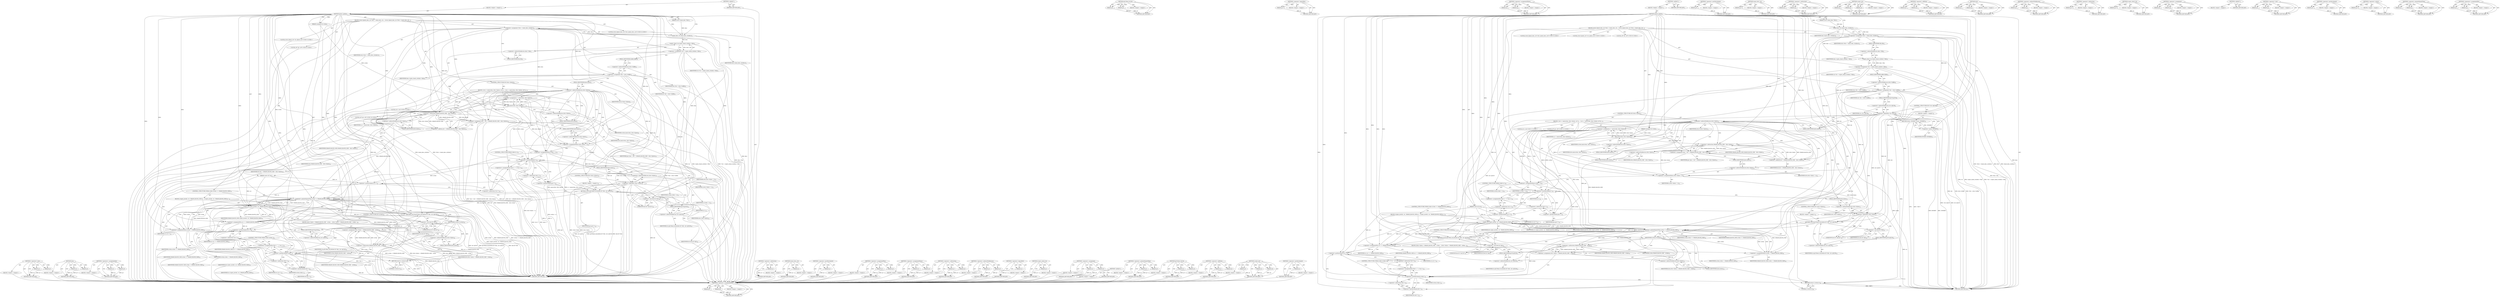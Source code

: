 digraph "&lt;operators&gt;.assignmentXor" {
vulnerable_220 [label=<(METHOD,&lt;operator&gt;.cast)>];
vulnerable_221 [label=<(PARAM,p1)>];
vulnerable_222 [label=<(PARAM,p2)>];
vulnerable_223 [label=<(BLOCK,&lt;empty&gt;,&lt;empty&gt;)>];
vulnerable_224 [label=<(METHOD_RETURN,ANY)>];
vulnerable_174 [label=<(METHOD,min)>];
vulnerable_175 [label=<(PARAM,p1)>];
vulnerable_176 [label=<(PARAM,p2)>];
vulnerable_177 [label=<(BLOCK,&lt;empty&gt;,&lt;empty&gt;)>];
vulnerable_178 [label=<(METHOD_RETURN,ANY)>];
vulnerable_198 [label=<(METHOD,&lt;operators&gt;.assignmentXor)>];
vulnerable_199 [label=<(PARAM,p1)>];
vulnerable_200 [label=<(PARAM,p2)>];
vulnerable_201 [label=<(BLOCK,&lt;empty&gt;,&lt;empty&gt;)>];
vulnerable_202 [label=<(METHOD_RETURN,ANY)>];
vulnerable_6 [label=<(METHOD,&lt;global&gt;)<SUB>1</SUB>>];
vulnerable_7 [label=<(BLOCK,&lt;empty&gt;,&lt;empty&gt;)<SUB>1</SUB>>];
vulnerable_8 [label=<(METHOD,ghash_update)<SUB>1</SUB>>];
vulnerable_9 [label=<(PARAM,struct shash_desc *desc)<SUB>1</SUB>>];
vulnerable_10 [label=<(PARAM,const u8 *src)<SUB>2</SUB>>];
vulnerable_11 [label=<(PARAM,unsigned int srclen)<SUB>2</SUB>>];
vulnerable_12 [label=<(BLOCK,{
	struct ghash_desc_ctx *dctx = shash_desc_ctx...,{
	struct ghash_desc_ctx *dctx = shash_desc_ctx...)<SUB>3</SUB>>];
vulnerable_13 [label="<(LOCAL,struct ghash_desc_ctx* dctx: ghash_desc_ctx*)<SUB>4</SUB>>"];
vulnerable_14 [label=<(&lt;operator&gt;.assignment,*dctx = shash_desc_ctx(desc))<SUB>4</SUB>>];
vulnerable_15 [label=<(IDENTIFIER,dctx,*dctx = shash_desc_ctx(desc))<SUB>4</SUB>>];
vulnerable_16 [label=<(shash_desc_ctx,shash_desc_ctx(desc))<SUB>4</SUB>>];
vulnerable_17 [label=<(IDENTIFIER,desc,shash_desc_ctx(desc))<SUB>4</SUB>>];
vulnerable_18 [label="<(LOCAL,struct ghash_ctx* ctx: ghash_ctx*)<SUB>5</SUB>>"];
vulnerable_19 [label=<(&lt;operator&gt;.assignment,*ctx = crypto_shash_ctx(desc-&gt;tfm))<SUB>5</SUB>>];
vulnerable_20 [label=<(IDENTIFIER,ctx,*ctx = crypto_shash_ctx(desc-&gt;tfm))<SUB>5</SUB>>];
vulnerable_21 [label=<(crypto_shash_ctx,crypto_shash_ctx(desc-&gt;tfm))<SUB>5</SUB>>];
vulnerable_22 [label=<(&lt;operator&gt;.indirectFieldAccess,desc-&gt;tfm)<SUB>5</SUB>>];
vulnerable_23 [label=<(IDENTIFIER,desc,crypto_shash_ctx(desc-&gt;tfm))<SUB>5</SUB>>];
vulnerable_24 [label=<(FIELD_IDENTIFIER,tfm,tfm)<SUB>5</SUB>>];
vulnerable_25 [label="<(LOCAL,u8* dst: u8*)<SUB>6</SUB>>"];
vulnerable_26 [label=<(&lt;operator&gt;.assignment,*dst = dctx-&gt;buffer)<SUB>6</SUB>>];
vulnerable_27 [label=<(IDENTIFIER,dst,*dst = dctx-&gt;buffer)<SUB>6</SUB>>];
vulnerable_28 [label=<(&lt;operator&gt;.indirectFieldAccess,dctx-&gt;buffer)<SUB>6</SUB>>];
vulnerable_29 [label=<(IDENTIFIER,dctx,*dst = dctx-&gt;buffer)<SUB>6</SUB>>];
vulnerable_30 [label=<(FIELD_IDENTIFIER,buffer,buffer)<SUB>6</SUB>>];
vulnerable_31 [label=<(CONTROL_STRUCTURE,IF,if (dctx-&gt;bytes))<SUB>8</SUB>>];
vulnerable_32 [label=<(&lt;operator&gt;.indirectFieldAccess,dctx-&gt;bytes)<SUB>8</SUB>>];
vulnerable_33 [label=<(IDENTIFIER,dctx,if (dctx-&gt;bytes))<SUB>8</SUB>>];
vulnerable_34 [label=<(FIELD_IDENTIFIER,bytes,bytes)<SUB>8</SUB>>];
vulnerable_35 [label=<(BLOCK,{
 		int n = min(srclen, dctx-&gt;bytes);
 		u8 *p...,{
 		int n = min(srclen, dctx-&gt;bytes);
 		u8 *p...)<SUB>8</SUB>>];
vulnerable_36 [label="<(LOCAL,int n: int)<SUB>9</SUB>>"];
vulnerable_37 [label=<(&lt;operator&gt;.assignment,n = min(srclen, dctx-&gt;bytes))<SUB>9</SUB>>];
vulnerable_38 [label=<(IDENTIFIER,n,n = min(srclen, dctx-&gt;bytes))<SUB>9</SUB>>];
vulnerable_39 [label=<(min,min(srclen, dctx-&gt;bytes))<SUB>9</SUB>>];
vulnerable_40 [label=<(IDENTIFIER,srclen,min(srclen, dctx-&gt;bytes))<SUB>9</SUB>>];
vulnerable_41 [label=<(&lt;operator&gt;.indirectFieldAccess,dctx-&gt;bytes)<SUB>9</SUB>>];
vulnerable_42 [label=<(IDENTIFIER,dctx,min(srclen, dctx-&gt;bytes))<SUB>9</SUB>>];
vulnerable_43 [label=<(FIELD_IDENTIFIER,bytes,bytes)<SUB>9</SUB>>];
vulnerable_44 [label="<(LOCAL,u8* pos: u8*)<SUB>10</SUB>>"];
vulnerable_45 [label=<(&lt;operator&gt;.assignment,*pos = dst + (GHASH_BLOCK_SIZE - dctx-&gt;bytes))<SUB>10</SUB>>];
vulnerable_46 [label=<(IDENTIFIER,pos,*pos = dst + (GHASH_BLOCK_SIZE - dctx-&gt;bytes))<SUB>10</SUB>>];
vulnerable_47 [label=<(&lt;operator&gt;.addition,dst + (GHASH_BLOCK_SIZE - dctx-&gt;bytes))<SUB>10</SUB>>];
vulnerable_48 [label=<(IDENTIFIER,dst,dst + (GHASH_BLOCK_SIZE - dctx-&gt;bytes))<SUB>10</SUB>>];
vulnerable_49 [label=<(&lt;operator&gt;.subtraction,GHASH_BLOCK_SIZE - dctx-&gt;bytes)<SUB>10</SUB>>];
vulnerable_50 [label=<(IDENTIFIER,GHASH_BLOCK_SIZE,GHASH_BLOCK_SIZE - dctx-&gt;bytes)<SUB>10</SUB>>];
vulnerable_51 [label=<(&lt;operator&gt;.indirectFieldAccess,dctx-&gt;bytes)<SUB>10</SUB>>];
vulnerable_52 [label=<(IDENTIFIER,dctx,GHASH_BLOCK_SIZE - dctx-&gt;bytes)<SUB>10</SUB>>];
vulnerable_53 [label=<(FIELD_IDENTIFIER,bytes,bytes)<SUB>10</SUB>>];
vulnerable_54 [label=<(&lt;operator&gt;.assignmentMinus,dctx-&gt;bytes -= n)<SUB>12</SUB>>];
vulnerable_55 [label=<(&lt;operator&gt;.indirectFieldAccess,dctx-&gt;bytes)<SUB>12</SUB>>];
vulnerable_56 [label=<(IDENTIFIER,dctx,dctx-&gt;bytes -= n)<SUB>12</SUB>>];
vulnerable_57 [label=<(FIELD_IDENTIFIER,bytes,bytes)<SUB>12</SUB>>];
vulnerable_58 [label=<(IDENTIFIER,n,dctx-&gt;bytes -= n)<SUB>12</SUB>>];
vulnerable_59 [label=<(&lt;operator&gt;.assignmentMinus,srclen -= n)<SUB>13</SUB>>];
vulnerable_60 [label=<(IDENTIFIER,srclen,srclen -= n)<SUB>13</SUB>>];
vulnerable_61 [label=<(IDENTIFIER,n,srclen -= n)<SUB>13</SUB>>];
vulnerable_62 [label=<(CONTROL_STRUCTURE,WHILE,while (n--))<SUB>15</SUB>>];
vulnerable_63 [label=<(&lt;operator&gt;.postDecrement,n--)<SUB>15</SUB>>];
vulnerable_64 [label=<(IDENTIFIER,n,n--)<SUB>15</SUB>>];
vulnerable_65 [label=<(&lt;operators&gt;.assignmentXor,*pos++ ^= *src++)<SUB>16</SUB>>];
vulnerable_66 [label=<(&lt;operator&gt;.indirection,*pos++)<SUB>16</SUB>>];
vulnerable_67 [label=<(&lt;operator&gt;.postIncrement,pos++)<SUB>16</SUB>>];
vulnerable_68 [label=<(IDENTIFIER,pos,pos++)<SUB>16</SUB>>];
vulnerable_69 [label=<(&lt;operator&gt;.indirection,*src++)<SUB>16</SUB>>];
vulnerable_70 [label=<(&lt;operator&gt;.postIncrement,src++)<SUB>16</SUB>>];
vulnerable_71 [label=<(IDENTIFIER,src,src++)<SUB>16</SUB>>];
vulnerable_72 [label=<(CONTROL_STRUCTURE,IF,if (!dctx-&gt;bytes))<SUB>18</SUB>>];
vulnerable_73 [label=<(&lt;operator&gt;.logicalNot,!dctx-&gt;bytes)<SUB>18</SUB>>];
vulnerable_74 [label=<(&lt;operator&gt;.indirectFieldAccess,dctx-&gt;bytes)<SUB>18</SUB>>];
vulnerable_75 [label=<(IDENTIFIER,dctx,!dctx-&gt;bytes)<SUB>18</SUB>>];
vulnerable_76 [label=<(FIELD_IDENTIFIER,bytes,bytes)<SUB>18</SUB>>];
vulnerable_77 [label=<(BLOCK,&lt;empty&gt;,&lt;empty&gt;)<SUB>19</SUB>>];
vulnerable_78 [label=<(gf128mul_4k_lle,gf128mul_4k_lle((be128 *)dst, ctx-&gt;gf128))<SUB>19</SUB>>];
vulnerable_79 [label=<(&lt;operator&gt;.cast,(be128 *)dst)<SUB>19</SUB>>];
vulnerable_80 [label=<(UNKNOWN,be128 *,be128 *)<SUB>19</SUB>>];
vulnerable_81 [label=<(IDENTIFIER,dst,(be128 *)dst)<SUB>19</SUB>>];
vulnerable_82 [label=<(&lt;operator&gt;.indirectFieldAccess,ctx-&gt;gf128)<SUB>19</SUB>>];
vulnerable_83 [label=<(IDENTIFIER,ctx,gf128mul_4k_lle((be128 *)dst, ctx-&gt;gf128))<SUB>19</SUB>>];
vulnerable_84 [label=<(FIELD_IDENTIFIER,gf128,gf128)<SUB>19</SUB>>];
vulnerable_85 [label=<(CONTROL_STRUCTURE,WHILE,while (srclen &gt;= GHASH_BLOCK_SIZE))<SUB>22</SUB>>];
vulnerable_86 [label=<(&lt;operator&gt;.greaterEqualsThan,srclen &gt;= GHASH_BLOCK_SIZE)<SUB>22</SUB>>];
vulnerable_87 [label=<(IDENTIFIER,srclen,srclen &gt;= GHASH_BLOCK_SIZE)<SUB>22</SUB>>];
vulnerable_88 [label=<(IDENTIFIER,GHASH_BLOCK_SIZE,srclen &gt;= GHASH_BLOCK_SIZE)<SUB>22</SUB>>];
vulnerable_89 [label=<(BLOCK,{
		crypto_xor(dst, src, GHASH_BLOCK_SIZE);
		g...,{
		crypto_xor(dst, src, GHASH_BLOCK_SIZE);
		g...)<SUB>22</SUB>>];
vulnerable_90 [label=<(crypto_xor,crypto_xor(dst, src, GHASH_BLOCK_SIZE))<SUB>23</SUB>>];
vulnerable_91 [label=<(IDENTIFIER,dst,crypto_xor(dst, src, GHASH_BLOCK_SIZE))<SUB>23</SUB>>];
vulnerable_92 [label=<(IDENTIFIER,src,crypto_xor(dst, src, GHASH_BLOCK_SIZE))<SUB>23</SUB>>];
vulnerable_93 [label=<(IDENTIFIER,GHASH_BLOCK_SIZE,crypto_xor(dst, src, GHASH_BLOCK_SIZE))<SUB>23</SUB>>];
vulnerable_94 [label=<(gf128mul_4k_lle,gf128mul_4k_lle((be128 *)dst, ctx-&gt;gf128))<SUB>24</SUB>>];
vulnerable_95 [label=<(&lt;operator&gt;.cast,(be128 *)dst)<SUB>24</SUB>>];
vulnerable_96 [label=<(UNKNOWN,be128 *,be128 *)<SUB>24</SUB>>];
vulnerable_97 [label=<(IDENTIFIER,dst,(be128 *)dst)<SUB>24</SUB>>];
vulnerable_98 [label=<(&lt;operator&gt;.indirectFieldAccess,ctx-&gt;gf128)<SUB>24</SUB>>];
vulnerable_99 [label=<(IDENTIFIER,ctx,gf128mul_4k_lle((be128 *)dst, ctx-&gt;gf128))<SUB>24</SUB>>];
vulnerable_100 [label=<(FIELD_IDENTIFIER,gf128,gf128)<SUB>24</SUB>>];
vulnerable_101 [label=<(&lt;operator&gt;.assignmentPlus,src += GHASH_BLOCK_SIZE)<SUB>25</SUB>>];
vulnerable_102 [label=<(IDENTIFIER,src,src += GHASH_BLOCK_SIZE)<SUB>25</SUB>>];
vulnerable_103 [label=<(IDENTIFIER,GHASH_BLOCK_SIZE,src += GHASH_BLOCK_SIZE)<SUB>25</SUB>>];
vulnerable_104 [label=<(&lt;operator&gt;.assignmentMinus,srclen -= GHASH_BLOCK_SIZE)<SUB>26</SUB>>];
vulnerable_105 [label=<(IDENTIFIER,srclen,srclen -= GHASH_BLOCK_SIZE)<SUB>26</SUB>>];
vulnerable_106 [label=<(IDENTIFIER,GHASH_BLOCK_SIZE,srclen -= GHASH_BLOCK_SIZE)<SUB>26</SUB>>];
vulnerable_107 [label=<(CONTROL_STRUCTURE,IF,if (srclen))<SUB>29</SUB>>];
vulnerable_108 [label=<(IDENTIFIER,srclen,if (srclen))<SUB>29</SUB>>];
vulnerable_109 [label=<(BLOCK,{
		dctx-&gt;bytes = GHASH_BLOCK_SIZE - srclen;
		...,{
		dctx-&gt;bytes = GHASH_BLOCK_SIZE - srclen;
		...)<SUB>29</SUB>>];
vulnerable_110 [label=<(&lt;operator&gt;.assignment,dctx-&gt;bytes = GHASH_BLOCK_SIZE - srclen)<SUB>30</SUB>>];
vulnerable_111 [label=<(&lt;operator&gt;.indirectFieldAccess,dctx-&gt;bytes)<SUB>30</SUB>>];
vulnerable_112 [label=<(IDENTIFIER,dctx,dctx-&gt;bytes = GHASH_BLOCK_SIZE - srclen)<SUB>30</SUB>>];
vulnerable_113 [label=<(FIELD_IDENTIFIER,bytes,bytes)<SUB>30</SUB>>];
vulnerable_114 [label=<(&lt;operator&gt;.subtraction,GHASH_BLOCK_SIZE - srclen)<SUB>30</SUB>>];
vulnerable_115 [label=<(IDENTIFIER,GHASH_BLOCK_SIZE,GHASH_BLOCK_SIZE - srclen)<SUB>30</SUB>>];
vulnerable_116 [label=<(IDENTIFIER,srclen,GHASH_BLOCK_SIZE - srclen)<SUB>30</SUB>>];
vulnerable_117 [label=<(CONTROL_STRUCTURE,WHILE,while (srclen--))<SUB>31</SUB>>];
vulnerable_118 [label=<(&lt;operator&gt;.postDecrement,srclen--)<SUB>31</SUB>>];
vulnerable_119 [label=<(IDENTIFIER,srclen,srclen--)<SUB>31</SUB>>];
vulnerable_120 [label=<(&lt;operators&gt;.assignmentXor,*dst++ ^= *src++)<SUB>32</SUB>>];
vulnerable_121 [label=<(&lt;operator&gt;.indirection,*dst++)<SUB>32</SUB>>];
vulnerable_122 [label=<(&lt;operator&gt;.postIncrement,dst++)<SUB>32</SUB>>];
vulnerable_123 [label=<(IDENTIFIER,dst,dst++)<SUB>32</SUB>>];
vulnerable_124 [label=<(&lt;operator&gt;.indirection,*src++)<SUB>32</SUB>>];
vulnerable_125 [label=<(&lt;operator&gt;.postIncrement,src++)<SUB>32</SUB>>];
vulnerable_126 [label=<(IDENTIFIER,src,src++)<SUB>32</SUB>>];
vulnerable_127 [label=<(RETURN,return 0;,return 0;)<SUB>35</SUB>>];
vulnerable_128 [label=<(LITERAL,0,return 0;)<SUB>35</SUB>>];
vulnerable_129 [label=<(METHOD_RETURN,int)<SUB>1</SUB>>];
vulnerable_131 [label=<(METHOD_RETURN,ANY)<SUB>1</SUB>>];
vulnerable_203 [label=<(METHOD,&lt;operator&gt;.indirection)>];
vulnerable_204 [label=<(PARAM,p1)>];
vulnerable_205 [label=<(BLOCK,&lt;empty&gt;,&lt;empty&gt;)>];
vulnerable_206 [label=<(METHOD_RETURN,ANY)>];
vulnerable_161 [label=<(METHOD,shash_desc_ctx)>];
vulnerable_162 [label=<(PARAM,p1)>];
vulnerable_163 [label=<(BLOCK,&lt;empty&gt;,&lt;empty&gt;)>];
vulnerable_164 [label=<(METHOD_RETURN,ANY)>];
vulnerable_194 [label=<(METHOD,&lt;operator&gt;.postDecrement)>];
vulnerable_195 [label=<(PARAM,p1)>];
vulnerable_196 [label=<(BLOCK,&lt;empty&gt;,&lt;empty&gt;)>];
vulnerable_197 [label=<(METHOD_RETURN,ANY)>];
vulnerable_236 [label=<(METHOD,&lt;operator&gt;.assignmentPlus)>];
vulnerable_237 [label=<(PARAM,p1)>];
vulnerable_238 [label=<(PARAM,p2)>];
vulnerable_239 [label=<(BLOCK,&lt;empty&gt;,&lt;empty&gt;)>];
vulnerable_240 [label=<(METHOD_RETURN,ANY)>];
vulnerable_189 [label=<(METHOD,&lt;operator&gt;.assignmentMinus)>];
vulnerable_190 [label=<(PARAM,p1)>];
vulnerable_191 [label=<(PARAM,p2)>];
vulnerable_192 [label=<(BLOCK,&lt;empty&gt;,&lt;empty&gt;)>];
vulnerable_193 [label=<(METHOD_RETURN,ANY)>];
vulnerable_184 [label=<(METHOD,&lt;operator&gt;.subtraction)>];
vulnerable_185 [label=<(PARAM,p1)>];
vulnerable_186 [label=<(PARAM,p2)>];
vulnerable_187 [label=<(BLOCK,&lt;empty&gt;,&lt;empty&gt;)>];
vulnerable_188 [label=<(METHOD_RETURN,ANY)>];
vulnerable_169 [label=<(METHOD,&lt;operator&gt;.indirectFieldAccess)>];
vulnerable_170 [label=<(PARAM,p1)>];
vulnerable_171 [label=<(PARAM,p2)>];
vulnerable_172 [label=<(BLOCK,&lt;empty&gt;,&lt;empty&gt;)>];
vulnerable_173 [label=<(METHOD_RETURN,ANY)>];
vulnerable_211 [label=<(METHOD,&lt;operator&gt;.logicalNot)>];
vulnerable_212 [label=<(PARAM,p1)>];
vulnerable_213 [label=<(BLOCK,&lt;empty&gt;,&lt;empty&gt;)>];
vulnerable_214 [label=<(METHOD_RETURN,ANY)>];
vulnerable_165 [label=<(METHOD,crypto_shash_ctx)>];
vulnerable_166 [label=<(PARAM,p1)>];
vulnerable_167 [label=<(BLOCK,&lt;empty&gt;,&lt;empty&gt;)>];
vulnerable_168 [label=<(METHOD_RETURN,ANY)>];
vulnerable_156 [label=<(METHOD,&lt;operator&gt;.assignment)>];
vulnerable_157 [label=<(PARAM,p1)>];
vulnerable_158 [label=<(PARAM,p2)>];
vulnerable_159 [label=<(BLOCK,&lt;empty&gt;,&lt;empty&gt;)>];
vulnerable_160 [label=<(METHOD_RETURN,ANY)>];
vulnerable_150 [label=<(METHOD,&lt;global&gt;)<SUB>1</SUB>>];
vulnerable_151 [label=<(BLOCK,&lt;empty&gt;,&lt;empty&gt;)>];
vulnerable_152 [label=<(METHOD_RETURN,ANY)>];
vulnerable_225 [label=<(METHOD,&lt;operator&gt;.greaterEqualsThan)>];
vulnerable_226 [label=<(PARAM,p1)>];
vulnerable_227 [label=<(PARAM,p2)>];
vulnerable_228 [label=<(BLOCK,&lt;empty&gt;,&lt;empty&gt;)>];
vulnerable_229 [label=<(METHOD_RETURN,ANY)>];
vulnerable_215 [label=<(METHOD,gf128mul_4k_lle)>];
vulnerable_216 [label=<(PARAM,p1)>];
vulnerable_217 [label=<(PARAM,p2)>];
vulnerable_218 [label=<(BLOCK,&lt;empty&gt;,&lt;empty&gt;)>];
vulnerable_219 [label=<(METHOD_RETURN,ANY)>];
vulnerable_179 [label=<(METHOD,&lt;operator&gt;.addition)>];
vulnerable_180 [label=<(PARAM,p1)>];
vulnerable_181 [label=<(PARAM,p2)>];
vulnerable_182 [label=<(BLOCK,&lt;empty&gt;,&lt;empty&gt;)>];
vulnerable_183 [label=<(METHOD_RETURN,ANY)>];
vulnerable_230 [label=<(METHOD,crypto_xor)>];
vulnerable_231 [label=<(PARAM,p1)>];
vulnerable_232 [label=<(PARAM,p2)>];
vulnerable_233 [label=<(PARAM,p3)>];
vulnerable_234 [label=<(BLOCK,&lt;empty&gt;,&lt;empty&gt;)>];
vulnerable_235 [label=<(METHOD_RETURN,ANY)>];
vulnerable_207 [label=<(METHOD,&lt;operator&gt;.postIncrement)>];
vulnerable_208 [label=<(PARAM,p1)>];
vulnerable_209 [label=<(BLOCK,&lt;empty&gt;,&lt;empty&gt;)>];
vulnerable_210 [label=<(METHOD_RETURN,ANY)>];
fixed_249 [label=<(METHOD,&lt;operator&gt;.assignmentPlus)>];
fixed_250 [label=<(PARAM,p1)>];
fixed_251 [label=<(PARAM,p2)>];
fixed_252 [label=<(BLOCK,&lt;empty&gt;,&lt;empty&gt;)>];
fixed_253 [label=<(METHOD_RETURN,ANY)>];
fixed_228 [label=<(METHOD,gf128mul_4k_lle)>];
fixed_229 [label=<(PARAM,p1)>];
fixed_230 [label=<(PARAM,p2)>];
fixed_231 [label=<(BLOCK,&lt;empty&gt;,&lt;empty&gt;)>];
fixed_232 [label=<(METHOD_RETURN,ANY)>];
fixed_183 [label=<(METHOD,&lt;operator&gt;.logicalNot)>];
fixed_184 [label=<(PARAM,p1)>];
fixed_185 [label=<(BLOCK,&lt;empty&gt;,&lt;empty&gt;)>];
fixed_186 [label=<(METHOD_RETURN,ANY)>];
fixed_206 [label=<(METHOD,&lt;operator&gt;.assignmentMinus)>];
fixed_207 [label=<(PARAM,p1)>];
fixed_208 [label=<(PARAM,p2)>];
fixed_209 [label=<(BLOCK,&lt;empty&gt;,&lt;empty&gt;)>];
fixed_210 [label=<(METHOD_RETURN,ANY)>];
fixed_6 [label=<(METHOD,&lt;global&gt;)<SUB>1</SUB>>];
fixed_7 [label=<(BLOCK,&lt;empty&gt;,&lt;empty&gt;)<SUB>1</SUB>>];
fixed_8 [label=<(METHOD,ghash_update)<SUB>1</SUB>>];
fixed_9 [label=<(PARAM,struct shash_desc *desc)<SUB>1</SUB>>];
fixed_10 [label=<(PARAM,const u8 *src)<SUB>2</SUB>>];
fixed_11 [label=<(PARAM,unsigned int srclen)<SUB>2</SUB>>];
fixed_12 [label=<(BLOCK,{
	struct ghash_desc_ctx *dctx = shash_desc_ctx...,{
	struct ghash_desc_ctx *dctx = shash_desc_ctx...)<SUB>3</SUB>>];
fixed_13 [label="<(LOCAL,struct ghash_desc_ctx* dctx: ghash_desc_ctx*)<SUB>4</SUB>>"];
fixed_14 [label=<(&lt;operator&gt;.assignment,*dctx = shash_desc_ctx(desc))<SUB>4</SUB>>];
fixed_15 [label=<(IDENTIFIER,dctx,*dctx = shash_desc_ctx(desc))<SUB>4</SUB>>];
fixed_16 [label=<(shash_desc_ctx,shash_desc_ctx(desc))<SUB>4</SUB>>];
fixed_17 [label=<(IDENTIFIER,desc,shash_desc_ctx(desc))<SUB>4</SUB>>];
fixed_18 [label="<(LOCAL,struct ghash_ctx* ctx: ghash_ctx*)<SUB>5</SUB>>"];
fixed_19 [label=<(&lt;operator&gt;.assignment,*ctx = crypto_shash_ctx(desc-&gt;tfm))<SUB>5</SUB>>];
fixed_20 [label=<(IDENTIFIER,ctx,*ctx = crypto_shash_ctx(desc-&gt;tfm))<SUB>5</SUB>>];
fixed_21 [label=<(crypto_shash_ctx,crypto_shash_ctx(desc-&gt;tfm))<SUB>5</SUB>>];
fixed_22 [label=<(&lt;operator&gt;.indirectFieldAccess,desc-&gt;tfm)<SUB>5</SUB>>];
fixed_23 [label=<(IDENTIFIER,desc,crypto_shash_ctx(desc-&gt;tfm))<SUB>5</SUB>>];
fixed_24 [label=<(FIELD_IDENTIFIER,tfm,tfm)<SUB>5</SUB>>];
fixed_25 [label="<(LOCAL,u8* dst: u8*)<SUB>6</SUB>>"];
fixed_26 [label=<(&lt;operator&gt;.assignment,*dst = dctx-&gt;buffer)<SUB>6</SUB>>];
fixed_27 [label=<(IDENTIFIER,dst,*dst = dctx-&gt;buffer)<SUB>6</SUB>>];
fixed_28 [label=<(&lt;operator&gt;.indirectFieldAccess,dctx-&gt;buffer)<SUB>6</SUB>>];
fixed_29 [label=<(IDENTIFIER,dctx,*dst = dctx-&gt;buffer)<SUB>6</SUB>>];
fixed_30 [label=<(FIELD_IDENTIFIER,buffer,buffer)<SUB>6</SUB>>];
fixed_31 [label=<(CONTROL_STRUCTURE,IF,if (!ctx-&gt;gf128))<SUB>8</SUB>>];
fixed_32 [label=<(&lt;operator&gt;.logicalNot,!ctx-&gt;gf128)<SUB>8</SUB>>];
fixed_33 [label=<(&lt;operator&gt;.indirectFieldAccess,ctx-&gt;gf128)<SUB>8</SUB>>];
fixed_34 [label=<(IDENTIFIER,ctx,!ctx-&gt;gf128)<SUB>8</SUB>>];
fixed_35 [label=<(FIELD_IDENTIFIER,gf128,gf128)<SUB>8</SUB>>];
fixed_36 [label=<(BLOCK,&lt;empty&gt;,&lt;empty&gt;)<SUB>9</SUB>>];
fixed_37 [label=<(RETURN,return -ENOKEY;,return -ENOKEY;)<SUB>9</SUB>>];
fixed_38 [label=<(&lt;operator&gt;.minus,-ENOKEY)<SUB>9</SUB>>];
fixed_39 [label=<(IDENTIFIER,ENOKEY,-ENOKEY)<SUB>9</SUB>>];
fixed_40 [label=<(CONTROL_STRUCTURE,IF,if (dctx-&gt;bytes))<SUB>11</SUB>>];
fixed_41 [label=<(&lt;operator&gt;.indirectFieldAccess,dctx-&gt;bytes)<SUB>11</SUB>>];
fixed_42 [label=<(IDENTIFIER,dctx,if (dctx-&gt;bytes))<SUB>11</SUB>>];
fixed_43 [label=<(FIELD_IDENTIFIER,bytes,bytes)<SUB>11</SUB>>];
fixed_44 [label=<(BLOCK,{
 		int n = min(srclen, dctx-&gt;bytes);
 		u8 *p...,{
 		int n = min(srclen, dctx-&gt;bytes);
 		u8 *p...)<SUB>11</SUB>>];
fixed_45 [label="<(LOCAL,int n: int)<SUB>12</SUB>>"];
fixed_46 [label=<(&lt;operator&gt;.assignment,n = min(srclen, dctx-&gt;bytes))<SUB>12</SUB>>];
fixed_47 [label=<(IDENTIFIER,n,n = min(srclen, dctx-&gt;bytes))<SUB>12</SUB>>];
fixed_48 [label=<(min,min(srclen, dctx-&gt;bytes))<SUB>12</SUB>>];
fixed_49 [label=<(IDENTIFIER,srclen,min(srclen, dctx-&gt;bytes))<SUB>12</SUB>>];
fixed_50 [label=<(&lt;operator&gt;.indirectFieldAccess,dctx-&gt;bytes)<SUB>12</SUB>>];
fixed_51 [label=<(IDENTIFIER,dctx,min(srclen, dctx-&gt;bytes))<SUB>12</SUB>>];
fixed_52 [label=<(FIELD_IDENTIFIER,bytes,bytes)<SUB>12</SUB>>];
fixed_53 [label="<(LOCAL,u8* pos: u8*)<SUB>13</SUB>>"];
fixed_54 [label=<(&lt;operator&gt;.assignment,*pos = dst + (GHASH_BLOCK_SIZE - dctx-&gt;bytes))<SUB>13</SUB>>];
fixed_55 [label=<(IDENTIFIER,pos,*pos = dst + (GHASH_BLOCK_SIZE - dctx-&gt;bytes))<SUB>13</SUB>>];
fixed_56 [label=<(&lt;operator&gt;.addition,dst + (GHASH_BLOCK_SIZE - dctx-&gt;bytes))<SUB>13</SUB>>];
fixed_57 [label=<(IDENTIFIER,dst,dst + (GHASH_BLOCK_SIZE - dctx-&gt;bytes))<SUB>13</SUB>>];
fixed_58 [label=<(&lt;operator&gt;.subtraction,GHASH_BLOCK_SIZE - dctx-&gt;bytes)<SUB>13</SUB>>];
fixed_59 [label=<(IDENTIFIER,GHASH_BLOCK_SIZE,GHASH_BLOCK_SIZE - dctx-&gt;bytes)<SUB>13</SUB>>];
fixed_60 [label=<(&lt;operator&gt;.indirectFieldAccess,dctx-&gt;bytes)<SUB>13</SUB>>];
fixed_61 [label=<(IDENTIFIER,dctx,GHASH_BLOCK_SIZE - dctx-&gt;bytes)<SUB>13</SUB>>];
fixed_62 [label=<(FIELD_IDENTIFIER,bytes,bytes)<SUB>13</SUB>>];
fixed_63 [label=<(&lt;operator&gt;.assignmentMinus,dctx-&gt;bytes -= n)<SUB>15</SUB>>];
fixed_64 [label=<(&lt;operator&gt;.indirectFieldAccess,dctx-&gt;bytes)<SUB>15</SUB>>];
fixed_65 [label=<(IDENTIFIER,dctx,dctx-&gt;bytes -= n)<SUB>15</SUB>>];
fixed_66 [label=<(FIELD_IDENTIFIER,bytes,bytes)<SUB>15</SUB>>];
fixed_67 [label=<(IDENTIFIER,n,dctx-&gt;bytes -= n)<SUB>15</SUB>>];
fixed_68 [label=<(&lt;operator&gt;.assignmentMinus,srclen -= n)<SUB>16</SUB>>];
fixed_69 [label=<(IDENTIFIER,srclen,srclen -= n)<SUB>16</SUB>>];
fixed_70 [label=<(IDENTIFIER,n,srclen -= n)<SUB>16</SUB>>];
fixed_71 [label=<(CONTROL_STRUCTURE,WHILE,while (n--))<SUB>18</SUB>>];
fixed_72 [label=<(&lt;operator&gt;.postDecrement,n--)<SUB>18</SUB>>];
fixed_73 [label=<(IDENTIFIER,n,n--)<SUB>18</SUB>>];
fixed_74 [label=<(&lt;operators&gt;.assignmentXor,*pos++ ^= *src++)<SUB>19</SUB>>];
fixed_75 [label=<(&lt;operator&gt;.indirection,*pos++)<SUB>19</SUB>>];
fixed_76 [label=<(&lt;operator&gt;.postIncrement,pos++)<SUB>19</SUB>>];
fixed_77 [label=<(IDENTIFIER,pos,pos++)<SUB>19</SUB>>];
fixed_78 [label=<(&lt;operator&gt;.indirection,*src++)<SUB>19</SUB>>];
fixed_79 [label=<(&lt;operator&gt;.postIncrement,src++)<SUB>19</SUB>>];
fixed_80 [label=<(IDENTIFIER,src,src++)<SUB>19</SUB>>];
fixed_81 [label=<(CONTROL_STRUCTURE,IF,if (!dctx-&gt;bytes))<SUB>21</SUB>>];
fixed_82 [label=<(&lt;operator&gt;.logicalNot,!dctx-&gt;bytes)<SUB>21</SUB>>];
fixed_83 [label=<(&lt;operator&gt;.indirectFieldAccess,dctx-&gt;bytes)<SUB>21</SUB>>];
fixed_84 [label=<(IDENTIFIER,dctx,!dctx-&gt;bytes)<SUB>21</SUB>>];
fixed_85 [label=<(FIELD_IDENTIFIER,bytes,bytes)<SUB>21</SUB>>];
fixed_86 [label=<(BLOCK,&lt;empty&gt;,&lt;empty&gt;)<SUB>22</SUB>>];
fixed_87 [label=<(gf128mul_4k_lle,gf128mul_4k_lle((be128 *)dst, ctx-&gt;gf128))<SUB>22</SUB>>];
fixed_88 [label=<(&lt;operator&gt;.cast,(be128 *)dst)<SUB>22</SUB>>];
fixed_89 [label=<(UNKNOWN,be128 *,be128 *)<SUB>22</SUB>>];
fixed_90 [label=<(IDENTIFIER,dst,(be128 *)dst)<SUB>22</SUB>>];
fixed_91 [label=<(&lt;operator&gt;.indirectFieldAccess,ctx-&gt;gf128)<SUB>22</SUB>>];
fixed_92 [label=<(IDENTIFIER,ctx,gf128mul_4k_lle((be128 *)dst, ctx-&gt;gf128))<SUB>22</SUB>>];
fixed_93 [label=<(FIELD_IDENTIFIER,gf128,gf128)<SUB>22</SUB>>];
fixed_94 [label=<(CONTROL_STRUCTURE,WHILE,while (srclen &gt;= GHASH_BLOCK_SIZE))<SUB>25</SUB>>];
fixed_95 [label=<(&lt;operator&gt;.greaterEqualsThan,srclen &gt;= GHASH_BLOCK_SIZE)<SUB>25</SUB>>];
fixed_96 [label=<(IDENTIFIER,srclen,srclen &gt;= GHASH_BLOCK_SIZE)<SUB>25</SUB>>];
fixed_97 [label=<(IDENTIFIER,GHASH_BLOCK_SIZE,srclen &gt;= GHASH_BLOCK_SIZE)<SUB>25</SUB>>];
fixed_98 [label=<(BLOCK,{
		crypto_xor(dst, src, GHASH_BLOCK_SIZE);
		g...,{
		crypto_xor(dst, src, GHASH_BLOCK_SIZE);
		g...)<SUB>25</SUB>>];
fixed_99 [label=<(crypto_xor,crypto_xor(dst, src, GHASH_BLOCK_SIZE))<SUB>26</SUB>>];
fixed_100 [label=<(IDENTIFIER,dst,crypto_xor(dst, src, GHASH_BLOCK_SIZE))<SUB>26</SUB>>];
fixed_101 [label=<(IDENTIFIER,src,crypto_xor(dst, src, GHASH_BLOCK_SIZE))<SUB>26</SUB>>];
fixed_102 [label=<(IDENTIFIER,GHASH_BLOCK_SIZE,crypto_xor(dst, src, GHASH_BLOCK_SIZE))<SUB>26</SUB>>];
fixed_103 [label=<(gf128mul_4k_lle,gf128mul_4k_lle((be128 *)dst, ctx-&gt;gf128))<SUB>27</SUB>>];
fixed_104 [label=<(&lt;operator&gt;.cast,(be128 *)dst)<SUB>27</SUB>>];
fixed_105 [label=<(UNKNOWN,be128 *,be128 *)<SUB>27</SUB>>];
fixed_106 [label=<(IDENTIFIER,dst,(be128 *)dst)<SUB>27</SUB>>];
fixed_107 [label=<(&lt;operator&gt;.indirectFieldAccess,ctx-&gt;gf128)<SUB>27</SUB>>];
fixed_108 [label=<(IDENTIFIER,ctx,gf128mul_4k_lle((be128 *)dst, ctx-&gt;gf128))<SUB>27</SUB>>];
fixed_109 [label=<(FIELD_IDENTIFIER,gf128,gf128)<SUB>27</SUB>>];
fixed_110 [label=<(&lt;operator&gt;.assignmentPlus,src += GHASH_BLOCK_SIZE)<SUB>28</SUB>>];
fixed_111 [label=<(IDENTIFIER,src,src += GHASH_BLOCK_SIZE)<SUB>28</SUB>>];
fixed_112 [label=<(IDENTIFIER,GHASH_BLOCK_SIZE,src += GHASH_BLOCK_SIZE)<SUB>28</SUB>>];
fixed_113 [label=<(&lt;operator&gt;.assignmentMinus,srclen -= GHASH_BLOCK_SIZE)<SUB>29</SUB>>];
fixed_114 [label=<(IDENTIFIER,srclen,srclen -= GHASH_BLOCK_SIZE)<SUB>29</SUB>>];
fixed_115 [label=<(IDENTIFIER,GHASH_BLOCK_SIZE,srclen -= GHASH_BLOCK_SIZE)<SUB>29</SUB>>];
fixed_116 [label=<(CONTROL_STRUCTURE,IF,if (srclen))<SUB>32</SUB>>];
fixed_117 [label=<(IDENTIFIER,srclen,if (srclen))<SUB>32</SUB>>];
fixed_118 [label=<(BLOCK,{
		dctx-&gt;bytes = GHASH_BLOCK_SIZE - srclen;
		...,{
		dctx-&gt;bytes = GHASH_BLOCK_SIZE - srclen;
		...)<SUB>32</SUB>>];
fixed_119 [label=<(&lt;operator&gt;.assignment,dctx-&gt;bytes = GHASH_BLOCK_SIZE - srclen)<SUB>33</SUB>>];
fixed_120 [label=<(&lt;operator&gt;.indirectFieldAccess,dctx-&gt;bytes)<SUB>33</SUB>>];
fixed_121 [label=<(IDENTIFIER,dctx,dctx-&gt;bytes = GHASH_BLOCK_SIZE - srclen)<SUB>33</SUB>>];
fixed_122 [label=<(FIELD_IDENTIFIER,bytes,bytes)<SUB>33</SUB>>];
fixed_123 [label=<(&lt;operator&gt;.subtraction,GHASH_BLOCK_SIZE - srclen)<SUB>33</SUB>>];
fixed_124 [label=<(IDENTIFIER,GHASH_BLOCK_SIZE,GHASH_BLOCK_SIZE - srclen)<SUB>33</SUB>>];
fixed_125 [label=<(IDENTIFIER,srclen,GHASH_BLOCK_SIZE - srclen)<SUB>33</SUB>>];
fixed_126 [label=<(CONTROL_STRUCTURE,WHILE,while (srclen--))<SUB>34</SUB>>];
fixed_127 [label=<(&lt;operator&gt;.postDecrement,srclen--)<SUB>34</SUB>>];
fixed_128 [label=<(IDENTIFIER,srclen,srclen--)<SUB>34</SUB>>];
fixed_129 [label=<(&lt;operators&gt;.assignmentXor,*dst++ ^= *src++)<SUB>35</SUB>>];
fixed_130 [label=<(&lt;operator&gt;.indirection,*dst++)<SUB>35</SUB>>];
fixed_131 [label=<(&lt;operator&gt;.postIncrement,dst++)<SUB>35</SUB>>];
fixed_132 [label=<(IDENTIFIER,dst,dst++)<SUB>35</SUB>>];
fixed_133 [label=<(&lt;operator&gt;.indirection,*src++)<SUB>35</SUB>>];
fixed_134 [label=<(&lt;operator&gt;.postIncrement,src++)<SUB>35</SUB>>];
fixed_135 [label=<(IDENTIFIER,src,src++)<SUB>35</SUB>>];
fixed_136 [label=<(RETURN,return 0;,return 0;)<SUB>38</SUB>>];
fixed_137 [label=<(LITERAL,0,return 0;)<SUB>38</SUB>>];
fixed_138 [label=<(METHOD_RETURN,int)<SUB>1</SUB>>];
fixed_140 [label=<(METHOD_RETURN,ANY)<SUB>1</SUB>>];
fixed_211 [label=<(METHOD,&lt;operator&gt;.postDecrement)>];
fixed_212 [label=<(PARAM,p1)>];
fixed_213 [label=<(BLOCK,&lt;empty&gt;,&lt;empty&gt;)>];
fixed_214 [label=<(METHOD_RETURN,ANY)>];
fixed_170 [label=<(METHOD,shash_desc_ctx)>];
fixed_171 [label=<(PARAM,p1)>];
fixed_172 [label=<(BLOCK,&lt;empty&gt;,&lt;empty&gt;)>];
fixed_173 [label=<(METHOD_RETURN,ANY)>];
fixed_201 [label=<(METHOD,&lt;operator&gt;.subtraction)>];
fixed_202 [label=<(PARAM,p1)>];
fixed_203 [label=<(PARAM,p2)>];
fixed_204 [label=<(BLOCK,&lt;empty&gt;,&lt;empty&gt;)>];
fixed_205 [label=<(METHOD_RETURN,ANY)>];
fixed_243 [label=<(METHOD,crypto_xor)>];
fixed_244 [label=<(PARAM,p1)>];
fixed_245 [label=<(PARAM,p2)>];
fixed_246 [label=<(PARAM,p3)>];
fixed_247 [label=<(BLOCK,&lt;empty&gt;,&lt;empty&gt;)>];
fixed_248 [label=<(METHOD_RETURN,ANY)>];
fixed_196 [label=<(METHOD,&lt;operator&gt;.addition)>];
fixed_197 [label=<(PARAM,p1)>];
fixed_198 [label=<(PARAM,p2)>];
fixed_199 [label=<(BLOCK,&lt;empty&gt;,&lt;empty&gt;)>];
fixed_200 [label=<(METHOD_RETURN,ANY)>];
fixed_191 [label=<(METHOD,min)>];
fixed_192 [label=<(PARAM,p1)>];
fixed_193 [label=<(PARAM,p2)>];
fixed_194 [label=<(BLOCK,&lt;empty&gt;,&lt;empty&gt;)>];
fixed_195 [label=<(METHOD_RETURN,ANY)>];
fixed_178 [label=<(METHOD,&lt;operator&gt;.indirectFieldAccess)>];
fixed_179 [label=<(PARAM,p1)>];
fixed_180 [label=<(PARAM,p2)>];
fixed_181 [label=<(BLOCK,&lt;empty&gt;,&lt;empty&gt;)>];
fixed_182 [label=<(METHOD_RETURN,ANY)>];
fixed_220 [label=<(METHOD,&lt;operator&gt;.indirection)>];
fixed_221 [label=<(PARAM,p1)>];
fixed_222 [label=<(BLOCK,&lt;empty&gt;,&lt;empty&gt;)>];
fixed_223 [label=<(METHOD_RETURN,ANY)>];
fixed_174 [label=<(METHOD,crypto_shash_ctx)>];
fixed_175 [label=<(PARAM,p1)>];
fixed_176 [label=<(BLOCK,&lt;empty&gt;,&lt;empty&gt;)>];
fixed_177 [label=<(METHOD_RETURN,ANY)>];
fixed_165 [label=<(METHOD,&lt;operator&gt;.assignment)>];
fixed_166 [label=<(PARAM,p1)>];
fixed_167 [label=<(PARAM,p2)>];
fixed_168 [label=<(BLOCK,&lt;empty&gt;,&lt;empty&gt;)>];
fixed_169 [label=<(METHOD_RETURN,ANY)>];
fixed_159 [label=<(METHOD,&lt;global&gt;)<SUB>1</SUB>>];
fixed_160 [label=<(BLOCK,&lt;empty&gt;,&lt;empty&gt;)>];
fixed_161 [label=<(METHOD_RETURN,ANY)>];
fixed_233 [label=<(METHOD,&lt;operator&gt;.cast)>];
fixed_234 [label=<(PARAM,p1)>];
fixed_235 [label=<(PARAM,p2)>];
fixed_236 [label=<(BLOCK,&lt;empty&gt;,&lt;empty&gt;)>];
fixed_237 [label=<(METHOD_RETURN,ANY)>];
fixed_224 [label=<(METHOD,&lt;operator&gt;.postIncrement)>];
fixed_225 [label=<(PARAM,p1)>];
fixed_226 [label=<(BLOCK,&lt;empty&gt;,&lt;empty&gt;)>];
fixed_227 [label=<(METHOD_RETURN,ANY)>];
fixed_187 [label=<(METHOD,&lt;operator&gt;.minus)>];
fixed_188 [label=<(PARAM,p1)>];
fixed_189 [label=<(BLOCK,&lt;empty&gt;,&lt;empty&gt;)>];
fixed_190 [label=<(METHOD_RETURN,ANY)>];
fixed_238 [label=<(METHOD,&lt;operator&gt;.greaterEqualsThan)>];
fixed_239 [label=<(PARAM,p1)>];
fixed_240 [label=<(PARAM,p2)>];
fixed_241 [label=<(BLOCK,&lt;empty&gt;,&lt;empty&gt;)>];
fixed_242 [label=<(METHOD_RETURN,ANY)>];
fixed_215 [label=<(METHOD,&lt;operators&gt;.assignmentXor)>];
fixed_216 [label=<(PARAM,p1)>];
fixed_217 [label=<(PARAM,p2)>];
fixed_218 [label=<(BLOCK,&lt;empty&gt;,&lt;empty&gt;)>];
fixed_219 [label=<(METHOD_RETURN,ANY)>];
vulnerable_220 -> vulnerable_221  [key=0, label="AST: "];
vulnerable_220 -> vulnerable_221  [key=1, label="DDG: "];
vulnerable_220 -> vulnerable_223  [key=0, label="AST: "];
vulnerable_220 -> vulnerable_222  [key=0, label="AST: "];
vulnerable_220 -> vulnerable_222  [key=1, label="DDG: "];
vulnerable_220 -> vulnerable_224  [key=0, label="AST: "];
vulnerable_220 -> vulnerable_224  [key=1, label="CFG: "];
vulnerable_221 -> vulnerable_224  [key=0, label="DDG: p1"];
vulnerable_222 -> vulnerable_224  [key=0, label="DDG: p2"];
vulnerable_223 -> fixed_249  [key=0];
vulnerable_224 -> fixed_249  [key=0];
vulnerable_174 -> vulnerable_175  [key=0, label="AST: "];
vulnerable_174 -> vulnerable_175  [key=1, label="DDG: "];
vulnerable_174 -> vulnerable_177  [key=0, label="AST: "];
vulnerable_174 -> vulnerable_176  [key=0, label="AST: "];
vulnerable_174 -> vulnerable_176  [key=1, label="DDG: "];
vulnerable_174 -> vulnerable_178  [key=0, label="AST: "];
vulnerable_174 -> vulnerable_178  [key=1, label="CFG: "];
vulnerable_175 -> vulnerable_178  [key=0, label="DDG: p1"];
vulnerable_176 -> vulnerable_178  [key=0, label="DDG: p2"];
vulnerable_177 -> fixed_249  [key=0];
vulnerable_178 -> fixed_249  [key=0];
vulnerable_198 -> vulnerable_199  [key=0, label="AST: "];
vulnerable_198 -> vulnerable_199  [key=1, label="DDG: "];
vulnerable_198 -> vulnerable_201  [key=0, label="AST: "];
vulnerable_198 -> vulnerable_200  [key=0, label="AST: "];
vulnerable_198 -> vulnerable_200  [key=1, label="DDG: "];
vulnerable_198 -> vulnerable_202  [key=0, label="AST: "];
vulnerable_198 -> vulnerable_202  [key=1, label="CFG: "];
vulnerable_199 -> vulnerable_202  [key=0, label="DDG: p1"];
vulnerable_200 -> vulnerable_202  [key=0, label="DDG: p2"];
vulnerable_201 -> fixed_249  [key=0];
vulnerable_202 -> fixed_249  [key=0];
vulnerable_6 -> vulnerable_7  [key=0, label="AST: "];
vulnerable_6 -> vulnerable_131  [key=0, label="AST: "];
vulnerable_6 -> vulnerable_131  [key=1, label="CFG: "];
vulnerable_7 -> vulnerable_8  [key=0, label="AST: "];
vulnerable_8 -> vulnerable_9  [key=0, label="AST: "];
vulnerable_8 -> vulnerable_9  [key=1, label="DDG: "];
vulnerable_8 -> vulnerable_10  [key=0, label="AST: "];
vulnerable_8 -> vulnerable_10  [key=1, label="DDG: "];
vulnerable_8 -> vulnerable_11  [key=0, label="AST: "];
vulnerable_8 -> vulnerable_11  [key=1, label="DDG: "];
vulnerable_8 -> vulnerable_12  [key=0, label="AST: "];
vulnerable_8 -> vulnerable_129  [key=0, label="AST: "];
vulnerable_8 -> vulnerable_16  [key=0, label="CFG: "];
vulnerable_8 -> vulnerable_16  [key=1, label="DDG: "];
vulnerable_8 -> vulnerable_127  [key=0, label="DDG: "];
vulnerable_8 -> vulnerable_108  [key=0, label="DDG: "];
vulnerable_8 -> vulnerable_128  [key=0, label="DDG: "];
vulnerable_8 -> vulnerable_45  [key=0, label="DDG: "];
vulnerable_8 -> vulnerable_54  [key=0, label="DDG: "];
vulnerable_8 -> vulnerable_59  [key=0, label="DDG: "];
vulnerable_8 -> vulnerable_86  [key=0, label="DDG: "];
vulnerable_8 -> vulnerable_101  [key=0, label="DDG: "];
vulnerable_8 -> vulnerable_104  [key=0, label="DDG: "];
vulnerable_8 -> vulnerable_90  [key=0, label="DDG: "];
vulnerable_8 -> vulnerable_94  [key=0, label="DDG: "];
vulnerable_8 -> vulnerable_39  [key=0, label="DDG: "];
vulnerable_8 -> vulnerable_47  [key=0, label="DDG: "];
vulnerable_8 -> vulnerable_63  [key=0, label="DDG: "];
vulnerable_8 -> vulnerable_95  [key=0, label="DDG: "];
vulnerable_8 -> vulnerable_114  [key=0, label="DDG: "];
vulnerable_8 -> vulnerable_118  [key=0, label="DDG: "];
vulnerable_8 -> vulnerable_49  [key=0, label="DDG: "];
vulnerable_8 -> vulnerable_78  [key=0, label="DDG: "];
vulnerable_8 -> vulnerable_67  [key=0, label="DDG: "];
vulnerable_8 -> vulnerable_70  [key=0, label="DDG: "];
vulnerable_8 -> vulnerable_79  [key=0, label="DDG: "];
vulnerable_8 -> vulnerable_122  [key=0, label="DDG: "];
vulnerable_8 -> vulnerable_125  [key=0, label="DDG: "];
vulnerable_9 -> vulnerable_16  [key=0, label="DDG: desc"];
vulnerable_10 -> vulnerable_129  [key=0, label="DDG: src"];
vulnerable_10 -> vulnerable_90  [key=0, label="DDG: src"];
vulnerable_10 -> vulnerable_70  [key=0, label="DDG: src"];
vulnerable_10 -> vulnerable_125  [key=0, label="DDG: src"];
vulnerable_11 -> vulnerable_86  [key=0, label="DDG: srclen"];
vulnerable_11 -> vulnerable_39  [key=0, label="DDG: srclen"];
vulnerable_12 -> vulnerable_13  [key=0, label="AST: "];
vulnerable_12 -> vulnerable_14  [key=0, label="AST: "];
vulnerable_12 -> vulnerable_18  [key=0, label="AST: "];
vulnerable_12 -> vulnerable_19  [key=0, label="AST: "];
vulnerable_12 -> vulnerable_25  [key=0, label="AST: "];
vulnerable_12 -> vulnerable_26  [key=0, label="AST: "];
vulnerable_12 -> vulnerable_31  [key=0, label="AST: "];
vulnerable_12 -> vulnerable_85  [key=0, label="AST: "];
vulnerable_12 -> vulnerable_107  [key=0, label="AST: "];
vulnerable_12 -> vulnerable_127  [key=0, label="AST: "];
vulnerable_13 -> fixed_249  [key=0];
vulnerable_14 -> vulnerable_15  [key=0, label="AST: "];
vulnerable_14 -> vulnerable_16  [key=0, label="AST: "];
vulnerable_14 -> vulnerable_24  [key=0, label="CFG: "];
vulnerable_14 -> vulnerable_129  [key=0, label="DDG: dctx"];
vulnerable_14 -> vulnerable_129  [key=1, label="DDG: shash_desc_ctx(desc)"];
vulnerable_14 -> vulnerable_129  [key=2, label="DDG: *dctx = shash_desc_ctx(desc)"];
vulnerable_14 -> vulnerable_26  [key=0, label="DDG: dctx"];
vulnerable_14 -> vulnerable_54  [key=0, label="DDG: dctx"];
vulnerable_14 -> vulnerable_39  [key=0, label="DDG: dctx"];
vulnerable_14 -> vulnerable_73  [key=0, label="DDG: dctx"];
vulnerable_14 -> vulnerable_49  [key=0, label="DDG: dctx"];
vulnerable_15 -> fixed_249  [key=0];
vulnerable_16 -> vulnerable_17  [key=0, label="AST: "];
vulnerable_16 -> vulnerable_14  [key=0, label="CFG: "];
vulnerable_16 -> vulnerable_14  [key=1, label="DDG: desc"];
vulnerable_16 -> vulnerable_129  [key=0, label="DDG: desc"];
vulnerable_16 -> vulnerable_21  [key=0, label="DDG: desc"];
vulnerable_17 -> fixed_249  [key=0];
vulnerable_18 -> fixed_249  [key=0];
vulnerable_19 -> vulnerable_20  [key=0, label="AST: "];
vulnerable_19 -> vulnerable_21  [key=0, label="AST: "];
vulnerable_19 -> vulnerable_30  [key=0, label="CFG: "];
vulnerable_19 -> vulnerable_129  [key=0, label="DDG: ctx"];
vulnerable_19 -> vulnerable_129  [key=1, label="DDG: crypto_shash_ctx(desc-&gt;tfm)"];
vulnerable_19 -> vulnerable_129  [key=2, label="DDG: *ctx = crypto_shash_ctx(desc-&gt;tfm)"];
vulnerable_19 -> vulnerable_94  [key=0, label="DDG: ctx"];
vulnerable_19 -> vulnerable_78  [key=0, label="DDG: ctx"];
vulnerable_20 -> fixed_249  [key=0];
vulnerable_21 -> vulnerable_22  [key=0, label="AST: "];
vulnerable_21 -> vulnerable_19  [key=0, label="CFG: "];
vulnerable_21 -> vulnerable_19  [key=1, label="DDG: desc-&gt;tfm"];
vulnerable_21 -> vulnerable_129  [key=0, label="DDG: desc-&gt;tfm"];
vulnerable_22 -> vulnerable_23  [key=0, label="AST: "];
vulnerable_22 -> vulnerable_24  [key=0, label="AST: "];
vulnerable_22 -> vulnerable_21  [key=0, label="CFG: "];
vulnerable_23 -> fixed_249  [key=0];
vulnerable_24 -> vulnerable_22  [key=0, label="CFG: "];
vulnerable_25 -> fixed_249  [key=0];
vulnerable_26 -> vulnerable_27  [key=0, label="AST: "];
vulnerable_26 -> vulnerable_28  [key=0, label="AST: "];
vulnerable_26 -> vulnerable_34  [key=0, label="CFG: "];
vulnerable_26 -> vulnerable_129  [key=0, label="DDG: dst"];
vulnerable_26 -> vulnerable_129  [key=1, label="DDG: dctx-&gt;buffer"];
vulnerable_26 -> vulnerable_129  [key=2, label="DDG: *dst = dctx-&gt;buffer"];
vulnerable_26 -> vulnerable_45  [key=0, label="DDG: dst"];
vulnerable_26 -> vulnerable_90  [key=0, label="DDG: dst"];
vulnerable_26 -> vulnerable_47  [key=0, label="DDG: dst"];
vulnerable_26 -> vulnerable_78  [key=0, label="DDG: dst"];
vulnerable_26 -> vulnerable_79  [key=0, label="DDG: dst"];
vulnerable_26 -> vulnerable_122  [key=0, label="DDG: dst"];
vulnerable_27 -> fixed_249  [key=0];
vulnerable_28 -> vulnerable_29  [key=0, label="AST: "];
vulnerable_28 -> vulnerable_30  [key=0, label="AST: "];
vulnerable_28 -> vulnerable_26  [key=0, label="CFG: "];
vulnerable_29 -> fixed_249  [key=0];
vulnerable_30 -> vulnerable_28  [key=0, label="CFG: "];
vulnerable_31 -> vulnerable_32  [key=0, label="AST: "];
vulnerable_31 -> vulnerable_35  [key=0, label="AST: "];
vulnerable_32 -> vulnerable_33  [key=0, label="AST: "];
vulnerable_32 -> vulnerable_34  [key=0, label="AST: "];
vulnerable_32 -> vulnerable_43  [key=0, label="CFG: "];
vulnerable_32 -> vulnerable_43  [key=1, label="CDG: "];
vulnerable_32 -> vulnerable_86  [key=0, label="CFG: "];
vulnerable_32 -> vulnerable_47  [key=0, label="CDG: "];
vulnerable_32 -> vulnerable_49  [key=0, label="CDG: "];
vulnerable_32 -> vulnerable_73  [key=0, label="CDG: "];
vulnerable_32 -> vulnerable_51  [key=0, label="CDG: "];
vulnerable_32 -> vulnerable_57  [key=0, label="CDG: "];
vulnerable_32 -> vulnerable_37  [key=0, label="CDG: "];
vulnerable_32 -> vulnerable_74  [key=0, label="CDG: "];
vulnerable_32 -> vulnerable_45  [key=0, label="CDG: "];
vulnerable_32 -> vulnerable_76  [key=0, label="CDG: "];
vulnerable_32 -> vulnerable_59  [key=0, label="CDG: "];
vulnerable_32 -> vulnerable_54  [key=0, label="CDG: "];
vulnerable_32 -> vulnerable_53  [key=0, label="CDG: "];
vulnerable_32 -> vulnerable_41  [key=0, label="CDG: "];
vulnerable_32 -> vulnerable_63  [key=0, label="CDG: "];
vulnerable_32 -> vulnerable_55  [key=0, label="CDG: "];
vulnerable_32 -> vulnerable_39  [key=0, label="CDG: "];
vulnerable_33 -> fixed_249  [key=0];
vulnerable_34 -> vulnerable_32  [key=0, label="CFG: "];
vulnerable_35 -> vulnerable_36  [key=0, label="AST: "];
vulnerable_35 -> vulnerable_37  [key=0, label="AST: "];
vulnerable_35 -> vulnerable_44  [key=0, label="AST: "];
vulnerable_35 -> vulnerable_45  [key=0, label="AST: "];
vulnerable_35 -> vulnerable_54  [key=0, label="AST: "];
vulnerable_35 -> vulnerable_59  [key=0, label="AST: "];
vulnerable_35 -> vulnerable_62  [key=0, label="AST: "];
vulnerable_35 -> vulnerable_72  [key=0, label="AST: "];
vulnerable_36 -> fixed_249  [key=0];
vulnerable_37 -> vulnerable_38  [key=0, label="AST: "];
vulnerable_37 -> vulnerable_39  [key=0, label="AST: "];
vulnerable_37 -> vulnerable_53  [key=0, label="CFG: "];
vulnerable_37 -> vulnerable_129  [key=0, label="DDG: min(srclen, dctx-&gt;bytes)"];
vulnerable_37 -> vulnerable_129  [key=1, label="DDG: n = min(srclen, dctx-&gt;bytes)"];
vulnerable_37 -> vulnerable_54  [key=0, label="DDG: n"];
vulnerable_37 -> vulnerable_59  [key=0, label="DDG: n"];
vulnerable_37 -> vulnerable_63  [key=0, label="DDG: n"];
vulnerable_38 -> fixed_249  [key=0];
vulnerable_39 -> vulnerable_40  [key=0, label="AST: "];
vulnerable_39 -> vulnerable_41  [key=0, label="AST: "];
vulnerable_39 -> vulnerable_37  [key=0, label="CFG: "];
vulnerable_39 -> vulnerable_37  [key=1, label="DDG: srclen"];
vulnerable_39 -> vulnerable_37  [key=2, label="DDG: dctx-&gt;bytes"];
vulnerable_39 -> vulnerable_59  [key=0, label="DDG: srclen"];
vulnerable_39 -> vulnerable_49  [key=0, label="DDG: dctx-&gt;bytes"];
vulnerable_40 -> fixed_249  [key=0];
vulnerable_41 -> vulnerable_42  [key=0, label="AST: "];
vulnerable_41 -> vulnerable_43  [key=0, label="AST: "];
vulnerable_41 -> vulnerable_39  [key=0, label="CFG: "];
vulnerable_42 -> fixed_249  [key=0];
vulnerable_43 -> vulnerable_41  [key=0, label="CFG: "];
vulnerable_44 -> fixed_249  [key=0];
vulnerable_45 -> vulnerable_46  [key=0, label="AST: "];
vulnerable_45 -> vulnerable_47  [key=0, label="AST: "];
vulnerable_45 -> vulnerable_57  [key=0, label="CFG: "];
vulnerable_45 -> vulnerable_129  [key=0, label="DDG: pos"];
vulnerable_45 -> vulnerable_129  [key=1, label="DDG: dst + (GHASH_BLOCK_SIZE - dctx-&gt;bytes)"];
vulnerable_45 -> vulnerable_129  [key=2, label="DDG: *pos = dst + (GHASH_BLOCK_SIZE - dctx-&gt;bytes)"];
vulnerable_45 -> vulnerable_67  [key=0, label="DDG: pos"];
vulnerable_46 -> fixed_249  [key=0];
vulnerable_47 -> vulnerable_48  [key=0, label="AST: "];
vulnerable_47 -> vulnerable_49  [key=0, label="AST: "];
vulnerable_47 -> vulnerable_45  [key=0, label="CFG: "];
vulnerable_47 -> vulnerable_129  [key=0, label="DDG: dst"];
vulnerable_47 -> vulnerable_129  [key=1, label="DDG: GHASH_BLOCK_SIZE - dctx-&gt;bytes"];
vulnerable_48 -> fixed_249  [key=0];
vulnerable_49 -> vulnerable_50  [key=0, label="AST: "];
vulnerable_49 -> vulnerable_51  [key=0, label="AST: "];
vulnerable_49 -> vulnerable_47  [key=0, label="CFG: "];
vulnerable_49 -> vulnerable_47  [key=1, label="DDG: GHASH_BLOCK_SIZE"];
vulnerable_49 -> vulnerable_47  [key=2, label="DDG: dctx-&gt;bytes"];
vulnerable_49 -> vulnerable_45  [key=0, label="DDG: GHASH_BLOCK_SIZE"];
vulnerable_49 -> vulnerable_45  [key=1, label="DDG: dctx-&gt;bytes"];
vulnerable_49 -> vulnerable_86  [key=0, label="DDG: GHASH_BLOCK_SIZE"];
vulnerable_49 -> vulnerable_54  [key=0, label="DDG: dctx-&gt;bytes"];
vulnerable_50 -> fixed_249  [key=0];
vulnerable_51 -> vulnerable_52  [key=0, label="AST: "];
vulnerable_51 -> vulnerable_53  [key=0, label="AST: "];
vulnerable_51 -> vulnerable_49  [key=0, label="CFG: "];
vulnerable_52 -> fixed_249  [key=0];
vulnerable_53 -> vulnerable_51  [key=0, label="CFG: "];
vulnerable_54 -> vulnerable_55  [key=0, label="AST: "];
vulnerable_54 -> vulnerable_58  [key=0, label="AST: "];
vulnerable_54 -> vulnerable_59  [key=0, label="CFG: "];
vulnerable_54 -> vulnerable_129  [key=0, label="DDG: dctx-&gt;bytes -= n"];
vulnerable_54 -> vulnerable_73  [key=0, label="DDG: dctx-&gt;bytes"];
vulnerable_55 -> vulnerable_56  [key=0, label="AST: "];
vulnerable_55 -> vulnerable_57  [key=0, label="AST: "];
vulnerable_55 -> vulnerable_54  [key=0, label="CFG: "];
vulnerable_56 -> fixed_249  [key=0];
vulnerable_57 -> vulnerable_55  [key=0, label="CFG: "];
vulnerable_58 -> fixed_249  [key=0];
vulnerable_59 -> vulnerable_60  [key=0, label="AST: "];
vulnerable_59 -> vulnerable_61  [key=0, label="AST: "];
vulnerable_59 -> vulnerable_63  [key=0, label="CFG: "];
vulnerable_59 -> vulnerable_129  [key=0, label="DDG: srclen -= n"];
vulnerable_59 -> vulnerable_86  [key=0, label="DDG: srclen"];
vulnerable_60 -> fixed_249  [key=0];
vulnerable_61 -> fixed_249  [key=0];
vulnerable_62 -> vulnerable_63  [key=0, label="AST: "];
vulnerable_62 -> vulnerable_65  [key=0, label="AST: "];
vulnerable_63 -> vulnerable_64  [key=0, label="AST: "];
vulnerable_63 -> vulnerable_67  [key=0, label="CFG: "];
vulnerable_63 -> vulnerable_67  [key=1, label="CDG: "];
vulnerable_63 -> vulnerable_76  [key=0, label="CFG: "];
vulnerable_63 -> vulnerable_129  [key=0, label="DDG: n"];
vulnerable_63 -> vulnerable_129  [key=1, label="DDG: n--"];
vulnerable_63 -> vulnerable_66  [key=0, label="CDG: "];
vulnerable_63 -> vulnerable_69  [key=0, label="CDG: "];
vulnerable_63 -> vulnerable_65  [key=0, label="CDG: "];
vulnerable_63 -> vulnerable_70  [key=0, label="CDG: "];
vulnerable_63 -> vulnerable_63  [key=0, label="CDG: "];
vulnerable_64 -> fixed_249  [key=0];
vulnerable_65 -> vulnerable_66  [key=0, label="AST: "];
vulnerable_65 -> vulnerable_69  [key=0, label="AST: "];
vulnerable_65 -> vulnerable_63  [key=0, label="CFG: "];
vulnerable_65 -> vulnerable_129  [key=0, label="DDG: *pos++"];
vulnerable_65 -> vulnerable_129  [key=1, label="DDG: *src++"];
vulnerable_66 -> vulnerable_67  [key=0, label="AST: "];
vulnerable_66 -> vulnerable_70  [key=0, label="CFG: "];
vulnerable_67 -> vulnerable_68  [key=0, label="AST: "];
vulnerable_67 -> vulnerable_66  [key=0, label="CFG: "];
vulnerable_67 -> vulnerable_129  [key=0, label="DDG: pos"];
vulnerable_68 -> fixed_249  [key=0];
vulnerable_69 -> vulnerable_70  [key=0, label="AST: "];
vulnerable_69 -> vulnerable_65  [key=0, label="CFG: "];
vulnerable_70 -> vulnerable_71  [key=0, label="AST: "];
vulnerable_70 -> vulnerable_69  [key=0, label="CFG: "];
vulnerable_70 -> vulnerable_129  [key=0, label="DDG: src"];
vulnerable_70 -> vulnerable_90  [key=0, label="DDG: src"];
vulnerable_70 -> vulnerable_125  [key=0, label="DDG: src"];
vulnerable_71 -> fixed_249  [key=0];
vulnerable_72 -> vulnerable_73  [key=0, label="AST: "];
vulnerable_72 -> vulnerable_77  [key=0, label="AST: "];
vulnerable_73 -> vulnerable_74  [key=0, label="AST: "];
vulnerable_73 -> vulnerable_80  [key=0, label="CFG: "];
vulnerable_73 -> vulnerable_80  [key=1, label="CDG: "];
vulnerable_73 -> vulnerable_86  [key=0, label="CFG: "];
vulnerable_73 -> vulnerable_129  [key=0, label="DDG: dctx-&gt;bytes"];
vulnerable_73 -> vulnerable_129  [key=1, label="DDG: !dctx-&gt;bytes"];
vulnerable_73 -> vulnerable_84  [key=0, label="CDG: "];
vulnerable_73 -> vulnerable_82  [key=0, label="CDG: "];
vulnerable_73 -> vulnerable_79  [key=0, label="CDG: "];
vulnerable_73 -> vulnerable_78  [key=0, label="CDG: "];
vulnerable_74 -> vulnerable_75  [key=0, label="AST: "];
vulnerable_74 -> vulnerable_76  [key=0, label="AST: "];
vulnerable_74 -> vulnerable_73  [key=0, label="CFG: "];
vulnerable_75 -> fixed_249  [key=0];
vulnerable_76 -> vulnerable_74  [key=0, label="CFG: "];
vulnerable_77 -> vulnerable_78  [key=0, label="AST: "];
vulnerable_78 -> vulnerable_79  [key=0, label="AST: "];
vulnerable_78 -> vulnerable_82  [key=0, label="AST: "];
vulnerable_78 -> vulnerable_86  [key=0, label="CFG: "];
vulnerable_78 -> vulnerable_129  [key=0, label="DDG: (be128 *)dst"];
vulnerable_78 -> vulnerable_129  [key=1, label="DDG: ctx-&gt;gf128"];
vulnerable_78 -> vulnerable_129  [key=2, label="DDG: gf128mul_4k_lle((be128 *)dst, ctx-&gt;gf128)"];
vulnerable_78 -> vulnerable_94  [key=0, label="DDG: ctx-&gt;gf128"];
vulnerable_79 -> vulnerable_80  [key=0, label="AST: "];
vulnerable_79 -> vulnerable_81  [key=0, label="AST: "];
vulnerable_79 -> vulnerable_84  [key=0, label="CFG: "];
vulnerable_79 -> vulnerable_129  [key=0, label="DDG: dst"];
vulnerable_80 -> vulnerable_79  [key=0, label="CFG: "];
vulnerable_81 -> fixed_249  [key=0];
vulnerable_82 -> vulnerable_83  [key=0, label="AST: "];
vulnerable_82 -> vulnerable_84  [key=0, label="AST: "];
vulnerable_82 -> vulnerable_78  [key=0, label="CFG: "];
vulnerable_83 -> fixed_249  [key=0];
vulnerable_84 -> vulnerable_82  [key=0, label="CFG: "];
vulnerable_85 -> vulnerable_86  [key=0, label="AST: "];
vulnerable_85 -> vulnerable_89  [key=0, label="AST: "];
vulnerable_86 -> vulnerable_87  [key=0, label="AST: "];
vulnerable_86 -> vulnerable_88  [key=0, label="AST: "];
vulnerable_86 -> vulnerable_108  [key=0, label="CFG: "];
vulnerable_86 -> vulnerable_90  [key=0, label="CFG: "];
vulnerable_86 -> vulnerable_90  [key=1, label="DDG: GHASH_BLOCK_SIZE"];
vulnerable_86 -> vulnerable_90  [key=2, label="CDG: "];
vulnerable_86 -> vulnerable_129  [key=0, label="DDG: srclen"];
vulnerable_86 -> vulnerable_129  [key=1, label="DDG: GHASH_BLOCK_SIZE"];
vulnerable_86 -> vulnerable_129  [key=2, label="DDG: srclen &gt;= GHASH_BLOCK_SIZE"];
vulnerable_86 -> vulnerable_104  [key=0, label="DDG: srclen"];
vulnerable_86 -> vulnerable_104  [key=1, label="CDG: "];
vulnerable_86 -> vulnerable_114  [key=0, label="DDG: GHASH_BLOCK_SIZE"];
vulnerable_86 -> vulnerable_114  [key=1, label="DDG: srclen"];
vulnerable_86 -> vulnerable_94  [key=0, label="CDG: "];
vulnerable_86 -> vulnerable_96  [key=0, label="CDG: "];
vulnerable_86 -> vulnerable_98  [key=0, label="CDG: "];
vulnerable_86 -> vulnerable_95  [key=0, label="CDG: "];
vulnerable_86 -> vulnerable_101  [key=0, label="CDG: "];
vulnerable_86 -> vulnerable_100  [key=0, label="CDG: "];
vulnerable_86 -> vulnerable_86  [key=0, label="CDG: "];
vulnerable_87 -> fixed_249  [key=0];
vulnerable_88 -> fixed_249  [key=0];
vulnerable_89 -> vulnerable_90  [key=0, label="AST: "];
vulnerable_89 -> vulnerable_94  [key=0, label="AST: "];
vulnerable_89 -> vulnerable_101  [key=0, label="AST: "];
vulnerable_89 -> vulnerable_104  [key=0, label="AST: "];
vulnerable_90 -> vulnerable_91  [key=0, label="AST: "];
vulnerable_90 -> vulnerable_92  [key=0, label="AST: "];
vulnerable_90 -> vulnerable_93  [key=0, label="AST: "];
vulnerable_90 -> vulnerable_96  [key=0, label="CFG: "];
vulnerable_90 -> vulnerable_129  [key=0, label="DDG: crypto_xor(dst, src, GHASH_BLOCK_SIZE)"];
vulnerable_90 -> vulnerable_86  [key=0, label="DDG: GHASH_BLOCK_SIZE"];
vulnerable_90 -> vulnerable_101  [key=0, label="DDG: GHASH_BLOCK_SIZE"];
vulnerable_90 -> vulnerable_101  [key=1, label="DDG: src"];
vulnerable_90 -> vulnerable_104  [key=0, label="DDG: GHASH_BLOCK_SIZE"];
vulnerable_90 -> vulnerable_94  [key=0, label="DDG: dst"];
vulnerable_90 -> vulnerable_95  [key=0, label="DDG: dst"];
vulnerable_90 -> vulnerable_122  [key=0, label="DDG: dst"];
vulnerable_91 -> fixed_249  [key=0];
vulnerable_92 -> fixed_249  [key=0];
vulnerable_93 -> fixed_249  [key=0];
vulnerable_94 -> vulnerable_95  [key=0, label="AST: "];
vulnerable_94 -> vulnerable_98  [key=0, label="AST: "];
vulnerable_94 -> vulnerable_101  [key=0, label="CFG: "];
vulnerable_94 -> vulnerable_129  [key=0, label="DDG: (be128 *)dst"];
vulnerable_94 -> vulnerable_129  [key=1, label="DDG: ctx-&gt;gf128"];
vulnerable_94 -> vulnerable_129  [key=2, label="DDG: gf128mul_4k_lle((be128 *)dst, ctx-&gt;gf128)"];
vulnerable_95 -> vulnerable_96  [key=0, label="AST: "];
vulnerable_95 -> vulnerable_97  [key=0, label="AST: "];
vulnerable_95 -> vulnerable_100  [key=0, label="CFG: "];
vulnerable_95 -> vulnerable_129  [key=0, label="DDG: dst"];
vulnerable_96 -> vulnerable_95  [key=0, label="CFG: "];
vulnerable_97 -> fixed_249  [key=0];
vulnerable_98 -> vulnerable_99  [key=0, label="AST: "];
vulnerable_98 -> vulnerable_100  [key=0, label="AST: "];
vulnerable_98 -> vulnerable_94  [key=0, label="CFG: "];
vulnerable_99 -> fixed_249  [key=0];
vulnerable_100 -> vulnerable_98  [key=0, label="CFG: "];
vulnerable_101 -> vulnerable_102  [key=0, label="AST: "];
vulnerable_101 -> vulnerable_103  [key=0, label="AST: "];
vulnerable_101 -> vulnerable_104  [key=0, label="CFG: "];
vulnerable_101 -> vulnerable_129  [key=0, label="DDG: src"];
vulnerable_101 -> vulnerable_129  [key=1, label="DDG: src += GHASH_BLOCK_SIZE"];
vulnerable_101 -> vulnerable_90  [key=0, label="DDG: src"];
vulnerable_101 -> vulnerable_125  [key=0, label="DDG: src"];
vulnerable_102 -> fixed_249  [key=0];
vulnerable_103 -> fixed_249  [key=0];
vulnerable_104 -> vulnerable_105  [key=0, label="AST: "];
vulnerable_104 -> vulnerable_106  [key=0, label="AST: "];
vulnerable_104 -> vulnerable_86  [key=0, label="CFG: "];
vulnerable_104 -> vulnerable_86  [key=1, label="DDG: srclen"];
vulnerable_104 -> vulnerable_129  [key=0, label="DDG: srclen -= GHASH_BLOCK_SIZE"];
vulnerable_105 -> fixed_249  [key=0];
vulnerable_106 -> fixed_249  [key=0];
vulnerable_107 -> vulnerable_108  [key=0, label="AST: "];
vulnerable_107 -> vulnerable_109  [key=0, label="AST: "];
vulnerable_108 -> vulnerable_113  [key=0, label="CFG: "];
vulnerable_108 -> vulnerable_113  [key=1, label="CDG: "];
vulnerable_108 -> vulnerable_127  [key=0, label="CFG: "];
vulnerable_108 -> vulnerable_114  [key=0, label="CDG: "];
vulnerable_108 -> vulnerable_118  [key=0, label="CDG: "];
vulnerable_108 -> vulnerable_110  [key=0, label="CDG: "];
vulnerable_108 -> vulnerable_111  [key=0, label="CDG: "];
vulnerable_109 -> vulnerable_110  [key=0, label="AST: "];
vulnerable_109 -> vulnerable_117  [key=0, label="AST: "];
vulnerable_110 -> vulnerable_111  [key=0, label="AST: "];
vulnerable_110 -> vulnerable_114  [key=0, label="AST: "];
vulnerable_110 -> vulnerable_118  [key=0, label="CFG: "];
vulnerable_110 -> vulnerable_129  [key=0, label="DDG: dctx-&gt;bytes"];
vulnerable_110 -> vulnerable_129  [key=1, label="DDG: GHASH_BLOCK_SIZE - srclen"];
vulnerable_110 -> vulnerable_129  [key=2, label="DDG: dctx-&gt;bytes = GHASH_BLOCK_SIZE - srclen"];
vulnerable_111 -> vulnerable_112  [key=0, label="AST: "];
vulnerable_111 -> vulnerable_113  [key=0, label="AST: "];
vulnerable_111 -> vulnerable_114  [key=0, label="CFG: "];
vulnerable_112 -> fixed_249  [key=0];
vulnerable_113 -> vulnerable_111  [key=0, label="CFG: "];
vulnerable_114 -> vulnerable_115  [key=0, label="AST: "];
vulnerable_114 -> vulnerable_116  [key=0, label="AST: "];
vulnerable_114 -> vulnerable_110  [key=0, label="CFG: "];
vulnerable_114 -> vulnerable_110  [key=1, label="DDG: GHASH_BLOCK_SIZE"];
vulnerable_114 -> vulnerable_110  [key=2, label="DDG: srclen"];
vulnerable_114 -> vulnerable_129  [key=0, label="DDG: GHASH_BLOCK_SIZE"];
vulnerable_114 -> vulnerable_118  [key=0, label="DDG: srclen"];
vulnerable_115 -> fixed_249  [key=0];
vulnerable_116 -> fixed_249  [key=0];
vulnerable_117 -> vulnerable_118  [key=0, label="AST: "];
vulnerable_117 -> vulnerable_120  [key=0, label="AST: "];
vulnerable_118 -> vulnerable_119  [key=0, label="AST: "];
vulnerable_118 -> vulnerable_122  [key=0, label="CFG: "];
vulnerable_118 -> vulnerable_122  [key=1, label="CDG: "];
vulnerable_118 -> vulnerable_127  [key=0, label="CFG: "];
vulnerable_118 -> vulnerable_129  [key=0, label="DDG: srclen"];
vulnerable_118 -> vulnerable_129  [key=1, label="DDG: srclen--"];
vulnerable_118 -> vulnerable_120  [key=0, label="CDG: "];
vulnerable_118 -> vulnerable_121  [key=0, label="CDG: "];
vulnerable_118 -> vulnerable_118  [key=0, label="CDG: "];
vulnerable_118 -> vulnerable_124  [key=0, label="CDG: "];
vulnerable_118 -> vulnerable_125  [key=0, label="CDG: "];
vulnerable_119 -> fixed_249  [key=0];
vulnerable_120 -> vulnerable_121  [key=0, label="AST: "];
vulnerable_120 -> vulnerable_124  [key=0, label="AST: "];
vulnerable_120 -> vulnerable_118  [key=0, label="CFG: "];
vulnerable_120 -> vulnerable_129  [key=0, label="DDG: *dst++"];
vulnerable_120 -> vulnerable_129  [key=1, label="DDG: *src++"];
vulnerable_121 -> vulnerable_122  [key=0, label="AST: "];
vulnerable_121 -> vulnerable_125  [key=0, label="CFG: "];
vulnerable_122 -> vulnerable_123  [key=0, label="AST: "];
vulnerable_122 -> vulnerable_121  [key=0, label="CFG: "];
vulnerable_122 -> vulnerable_129  [key=0, label="DDG: dst"];
vulnerable_123 -> fixed_249  [key=0];
vulnerable_124 -> vulnerable_125  [key=0, label="AST: "];
vulnerable_124 -> vulnerable_120  [key=0, label="CFG: "];
vulnerable_125 -> vulnerable_126  [key=0, label="AST: "];
vulnerable_125 -> vulnerable_124  [key=0, label="CFG: "];
vulnerable_125 -> vulnerable_129  [key=0, label="DDG: src"];
vulnerable_126 -> fixed_249  [key=0];
vulnerable_127 -> vulnerable_128  [key=0, label="AST: "];
vulnerable_127 -> vulnerable_129  [key=0, label="CFG: "];
vulnerable_127 -> vulnerable_129  [key=1, label="DDG: &lt;RET&gt;"];
vulnerable_128 -> vulnerable_127  [key=0, label="DDG: 0"];
vulnerable_129 -> fixed_249  [key=0];
vulnerable_131 -> fixed_249  [key=0];
vulnerable_203 -> vulnerable_204  [key=0, label="AST: "];
vulnerable_203 -> vulnerable_204  [key=1, label="DDG: "];
vulnerable_203 -> vulnerable_205  [key=0, label="AST: "];
vulnerable_203 -> vulnerable_206  [key=0, label="AST: "];
vulnerable_203 -> vulnerable_206  [key=1, label="CFG: "];
vulnerable_204 -> vulnerable_206  [key=0, label="DDG: p1"];
vulnerable_205 -> fixed_249  [key=0];
vulnerable_206 -> fixed_249  [key=0];
vulnerable_161 -> vulnerable_162  [key=0, label="AST: "];
vulnerable_161 -> vulnerable_162  [key=1, label="DDG: "];
vulnerable_161 -> vulnerable_163  [key=0, label="AST: "];
vulnerable_161 -> vulnerable_164  [key=0, label="AST: "];
vulnerable_161 -> vulnerable_164  [key=1, label="CFG: "];
vulnerable_162 -> vulnerable_164  [key=0, label="DDG: p1"];
vulnerable_163 -> fixed_249  [key=0];
vulnerable_164 -> fixed_249  [key=0];
vulnerable_194 -> vulnerable_195  [key=0, label="AST: "];
vulnerable_194 -> vulnerable_195  [key=1, label="DDG: "];
vulnerable_194 -> vulnerable_196  [key=0, label="AST: "];
vulnerable_194 -> vulnerable_197  [key=0, label="AST: "];
vulnerable_194 -> vulnerable_197  [key=1, label="CFG: "];
vulnerable_195 -> vulnerable_197  [key=0, label="DDG: p1"];
vulnerable_196 -> fixed_249  [key=0];
vulnerable_197 -> fixed_249  [key=0];
vulnerable_236 -> vulnerable_237  [key=0, label="AST: "];
vulnerable_236 -> vulnerable_237  [key=1, label="DDG: "];
vulnerable_236 -> vulnerable_239  [key=0, label="AST: "];
vulnerable_236 -> vulnerable_238  [key=0, label="AST: "];
vulnerable_236 -> vulnerable_238  [key=1, label="DDG: "];
vulnerable_236 -> vulnerable_240  [key=0, label="AST: "];
vulnerable_236 -> vulnerable_240  [key=1, label="CFG: "];
vulnerable_237 -> vulnerable_240  [key=0, label="DDG: p1"];
vulnerable_238 -> vulnerable_240  [key=0, label="DDG: p2"];
vulnerable_239 -> fixed_249  [key=0];
vulnerable_240 -> fixed_249  [key=0];
vulnerable_189 -> vulnerable_190  [key=0, label="AST: "];
vulnerable_189 -> vulnerable_190  [key=1, label="DDG: "];
vulnerable_189 -> vulnerable_192  [key=0, label="AST: "];
vulnerable_189 -> vulnerable_191  [key=0, label="AST: "];
vulnerable_189 -> vulnerable_191  [key=1, label="DDG: "];
vulnerable_189 -> vulnerable_193  [key=0, label="AST: "];
vulnerable_189 -> vulnerable_193  [key=1, label="CFG: "];
vulnerable_190 -> vulnerable_193  [key=0, label="DDG: p1"];
vulnerable_191 -> vulnerable_193  [key=0, label="DDG: p2"];
vulnerable_192 -> fixed_249  [key=0];
vulnerable_193 -> fixed_249  [key=0];
vulnerable_184 -> vulnerable_185  [key=0, label="AST: "];
vulnerable_184 -> vulnerable_185  [key=1, label="DDG: "];
vulnerable_184 -> vulnerable_187  [key=0, label="AST: "];
vulnerable_184 -> vulnerable_186  [key=0, label="AST: "];
vulnerable_184 -> vulnerable_186  [key=1, label="DDG: "];
vulnerable_184 -> vulnerable_188  [key=0, label="AST: "];
vulnerable_184 -> vulnerable_188  [key=1, label="CFG: "];
vulnerable_185 -> vulnerable_188  [key=0, label="DDG: p1"];
vulnerable_186 -> vulnerable_188  [key=0, label="DDG: p2"];
vulnerable_187 -> fixed_249  [key=0];
vulnerable_188 -> fixed_249  [key=0];
vulnerable_169 -> vulnerable_170  [key=0, label="AST: "];
vulnerable_169 -> vulnerable_170  [key=1, label="DDG: "];
vulnerable_169 -> vulnerable_172  [key=0, label="AST: "];
vulnerable_169 -> vulnerable_171  [key=0, label="AST: "];
vulnerable_169 -> vulnerable_171  [key=1, label="DDG: "];
vulnerable_169 -> vulnerable_173  [key=0, label="AST: "];
vulnerable_169 -> vulnerable_173  [key=1, label="CFG: "];
vulnerable_170 -> vulnerable_173  [key=0, label="DDG: p1"];
vulnerable_171 -> vulnerable_173  [key=0, label="DDG: p2"];
vulnerable_172 -> fixed_249  [key=0];
vulnerable_173 -> fixed_249  [key=0];
vulnerable_211 -> vulnerable_212  [key=0, label="AST: "];
vulnerable_211 -> vulnerable_212  [key=1, label="DDG: "];
vulnerable_211 -> vulnerable_213  [key=0, label="AST: "];
vulnerable_211 -> vulnerable_214  [key=0, label="AST: "];
vulnerable_211 -> vulnerable_214  [key=1, label="CFG: "];
vulnerable_212 -> vulnerable_214  [key=0, label="DDG: p1"];
vulnerable_213 -> fixed_249  [key=0];
vulnerable_214 -> fixed_249  [key=0];
vulnerable_165 -> vulnerable_166  [key=0, label="AST: "];
vulnerable_165 -> vulnerable_166  [key=1, label="DDG: "];
vulnerable_165 -> vulnerable_167  [key=0, label="AST: "];
vulnerable_165 -> vulnerable_168  [key=0, label="AST: "];
vulnerable_165 -> vulnerable_168  [key=1, label="CFG: "];
vulnerable_166 -> vulnerable_168  [key=0, label="DDG: p1"];
vulnerable_167 -> fixed_249  [key=0];
vulnerable_168 -> fixed_249  [key=0];
vulnerable_156 -> vulnerable_157  [key=0, label="AST: "];
vulnerable_156 -> vulnerable_157  [key=1, label="DDG: "];
vulnerable_156 -> vulnerable_159  [key=0, label="AST: "];
vulnerable_156 -> vulnerable_158  [key=0, label="AST: "];
vulnerable_156 -> vulnerable_158  [key=1, label="DDG: "];
vulnerable_156 -> vulnerable_160  [key=0, label="AST: "];
vulnerable_156 -> vulnerable_160  [key=1, label="CFG: "];
vulnerable_157 -> vulnerable_160  [key=0, label="DDG: p1"];
vulnerable_158 -> vulnerable_160  [key=0, label="DDG: p2"];
vulnerable_159 -> fixed_249  [key=0];
vulnerable_160 -> fixed_249  [key=0];
vulnerable_150 -> vulnerable_151  [key=0, label="AST: "];
vulnerable_150 -> vulnerable_152  [key=0, label="AST: "];
vulnerable_150 -> vulnerable_152  [key=1, label="CFG: "];
vulnerable_151 -> fixed_249  [key=0];
vulnerable_152 -> fixed_249  [key=0];
vulnerable_225 -> vulnerable_226  [key=0, label="AST: "];
vulnerable_225 -> vulnerable_226  [key=1, label="DDG: "];
vulnerable_225 -> vulnerable_228  [key=0, label="AST: "];
vulnerable_225 -> vulnerable_227  [key=0, label="AST: "];
vulnerable_225 -> vulnerable_227  [key=1, label="DDG: "];
vulnerable_225 -> vulnerable_229  [key=0, label="AST: "];
vulnerable_225 -> vulnerable_229  [key=1, label="CFG: "];
vulnerable_226 -> vulnerable_229  [key=0, label="DDG: p1"];
vulnerable_227 -> vulnerable_229  [key=0, label="DDG: p2"];
vulnerable_228 -> fixed_249  [key=0];
vulnerable_229 -> fixed_249  [key=0];
vulnerable_215 -> vulnerable_216  [key=0, label="AST: "];
vulnerable_215 -> vulnerable_216  [key=1, label="DDG: "];
vulnerable_215 -> vulnerable_218  [key=0, label="AST: "];
vulnerable_215 -> vulnerable_217  [key=0, label="AST: "];
vulnerable_215 -> vulnerable_217  [key=1, label="DDG: "];
vulnerable_215 -> vulnerable_219  [key=0, label="AST: "];
vulnerable_215 -> vulnerable_219  [key=1, label="CFG: "];
vulnerable_216 -> vulnerable_219  [key=0, label="DDG: p1"];
vulnerable_217 -> vulnerable_219  [key=0, label="DDG: p2"];
vulnerable_218 -> fixed_249  [key=0];
vulnerable_219 -> fixed_249  [key=0];
vulnerable_179 -> vulnerable_180  [key=0, label="AST: "];
vulnerable_179 -> vulnerable_180  [key=1, label="DDG: "];
vulnerable_179 -> vulnerable_182  [key=0, label="AST: "];
vulnerable_179 -> vulnerable_181  [key=0, label="AST: "];
vulnerable_179 -> vulnerable_181  [key=1, label="DDG: "];
vulnerable_179 -> vulnerable_183  [key=0, label="AST: "];
vulnerable_179 -> vulnerable_183  [key=1, label="CFG: "];
vulnerable_180 -> vulnerable_183  [key=0, label="DDG: p1"];
vulnerable_181 -> vulnerable_183  [key=0, label="DDG: p2"];
vulnerable_182 -> fixed_249  [key=0];
vulnerable_183 -> fixed_249  [key=0];
vulnerable_230 -> vulnerable_231  [key=0, label="AST: "];
vulnerable_230 -> vulnerable_231  [key=1, label="DDG: "];
vulnerable_230 -> vulnerable_234  [key=0, label="AST: "];
vulnerable_230 -> vulnerable_232  [key=0, label="AST: "];
vulnerable_230 -> vulnerable_232  [key=1, label="DDG: "];
vulnerable_230 -> vulnerable_235  [key=0, label="AST: "];
vulnerable_230 -> vulnerable_235  [key=1, label="CFG: "];
vulnerable_230 -> vulnerable_233  [key=0, label="AST: "];
vulnerable_230 -> vulnerable_233  [key=1, label="DDG: "];
vulnerable_231 -> vulnerable_235  [key=0, label="DDG: p1"];
vulnerable_232 -> vulnerable_235  [key=0, label="DDG: p2"];
vulnerable_233 -> vulnerable_235  [key=0, label="DDG: p3"];
vulnerable_234 -> fixed_249  [key=0];
vulnerable_235 -> fixed_249  [key=0];
vulnerable_207 -> vulnerable_208  [key=0, label="AST: "];
vulnerable_207 -> vulnerable_208  [key=1, label="DDG: "];
vulnerable_207 -> vulnerable_209  [key=0, label="AST: "];
vulnerable_207 -> vulnerable_210  [key=0, label="AST: "];
vulnerable_207 -> vulnerable_210  [key=1, label="CFG: "];
vulnerable_208 -> vulnerable_210  [key=0, label="DDG: p1"];
vulnerable_209 -> fixed_249  [key=0];
vulnerable_210 -> fixed_249  [key=0];
fixed_249 -> fixed_250  [key=0, label="AST: "];
fixed_249 -> fixed_250  [key=1, label="DDG: "];
fixed_249 -> fixed_252  [key=0, label="AST: "];
fixed_249 -> fixed_251  [key=0, label="AST: "];
fixed_249 -> fixed_251  [key=1, label="DDG: "];
fixed_249 -> fixed_253  [key=0, label="AST: "];
fixed_249 -> fixed_253  [key=1, label="CFG: "];
fixed_250 -> fixed_253  [key=0, label="DDG: p1"];
fixed_251 -> fixed_253  [key=0, label="DDG: p2"];
fixed_228 -> fixed_229  [key=0, label="AST: "];
fixed_228 -> fixed_229  [key=1, label="DDG: "];
fixed_228 -> fixed_231  [key=0, label="AST: "];
fixed_228 -> fixed_230  [key=0, label="AST: "];
fixed_228 -> fixed_230  [key=1, label="DDG: "];
fixed_228 -> fixed_232  [key=0, label="AST: "];
fixed_228 -> fixed_232  [key=1, label="CFG: "];
fixed_229 -> fixed_232  [key=0, label="DDG: p1"];
fixed_230 -> fixed_232  [key=0, label="DDG: p2"];
fixed_183 -> fixed_184  [key=0, label="AST: "];
fixed_183 -> fixed_184  [key=1, label="DDG: "];
fixed_183 -> fixed_185  [key=0, label="AST: "];
fixed_183 -> fixed_186  [key=0, label="AST: "];
fixed_183 -> fixed_186  [key=1, label="CFG: "];
fixed_184 -> fixed_186  [key=0, label="DDG: p1"];
fixed_206 -> fixed_207  [key=0, label="AST: "];
fixed_206 -> fixed_207  [key=1, label="DDG: "];
fixed_206 -> fixed_209  [key=0, label="AST: "];
fixed_206 -> fixed_208  [key=0, label="AST: "];
fixed_206 -> fixed_208  [key=1, label="DDG: "];
fixed_206 -> fixed_210  [key=0, label="AST: "];
fixed_206 -> fixed_210  [key=1, label="CFG: "];
fixed_207 -> fixed_210  [key=0, label="DDG: p1"];
fixed_208 -> fixed_210  [key=0, label="DDG: p2"];
fixed_6 -> fixed_7  [key=0, label="AST: "];
fixed_6 -> fixed_140  [key=0, label="AST: "];
fixed_6 -> fixed_140  [key=1, label="CFG: "];
fixed_7 -> fixed_8  [key=0, label="AST: "];
fixed_8 -> fixed_9  [key=0, label="AST: "];
fixed_8 -> fixed_9  [key=1, label="DDG: "];
fixed_8 -> fixed_10  [key=0, label="AST: "];
fixed_8 -> fixed_10  [key=1, label="DDG: "];
fixed_8 -> fixed_11  [key=0, label="AST: "];
fixed_8 -> fixed_11  [key=1, label="DDG: "];
fixed_8 -> fixed_12  [key=0, label="AST: "];
fixed_8 -> fixed_138  [key=0, label="AST: "];
fixed_8 -> fixed_16  [key=0, label="CFG: "];
fixed_8 -> fixed_16  [key=1, label="DDG: "];
fixed_8 -> fixed_136  [key=0, label="DDG: "];
fixed_8 -> fixed_117  [key=0, label="DDG: "];
fixed_8 -> fixed_137  [key=0, label="DDG: "];
fixed_8 -> fixed_54  [key=0, label="DDG: "];
fixed_8 -> fixed_63  [key=0, label="DDG: "];
fixed_8 -> fixed_68  [key=0, label="DDG: "];
fixed_8 -> fixed_95  [key=0, label="DDG: "];
fixed_8 -> fixed_110  [key=0, label="DDG: "];
fixed_8 -> fixed_113  [key=0, label="DDG: "];
fixed_8 -> fixed_99  [key=0, label="DDG: "];
fixed_8 -> fixed_103  [key=0, label="DDG: "];
fixed_8 -> fixed_38  [key=0, label="DDG: "];
fixed_8 -> fixed_48  [key=0, label="DDG: "];
fixed_8 -> fixed_56  [key=0, label="DDG: "];
fixed_8 -> fixed_72  [key=0, label="DDG: "];
fixed_8 -> fixed_104  [key=0, label="DDG: "];
fixed_8 -> fixed_123  [key=0, label="DDG: "];
fixed_8 -> fixed_127  [key=0, label="DDG: "];
fixed_8 -> fixed_58  [key=0, label="DDG: "];
fixed_8 -> fixed_87  [key=0, label="DDG: "];
fixed_8 -> fixed_76  [key=0, label="DDG: "];
fixed_8 -> fixed_79  [key=0, label="DDG: "];
fixed_8 -> fixed_88  [key=0, label="DDG: "];
fixed_8 -> fixed_131  [key=0, label="DDG: "];
fixed_8 -> fixed_134  [key=0, label="DDG: "];
fixed_9 -> fixed_16  [key=0, label="DDG: desc"];
fixed_10 -> fixed_138  [key=0, label="DDG: src"];
fixed_10 -> fixed_99  [key=0, label="DDG: src"];
fixed_10 -> fixed_79  [key=0, label="DDG: src"];
fixed_10 -> fixed_134  [key=0, label="DDG: src"];
fixed_11 -> fixed_138  [key=0, label="DDG: srclen"];
fixed_11 -> fixed_95  [key=0, label="DDG: srclen"];
fixed_11 -> fixed_48  [key=0, label="DDG: srclen"];
fixed_12 -> fixed_13  [key=0, label="AST: "];
fixed_12 -> fixed_14  [key=0, label="AST: "];
fixed_12 -> fixed_18  [key=0, label="AST: "];
fixed_12 -> fixed_19  [key=0, label="AST: "];
fixed_12 -> fixed_25  [key=0, label="AST: "];
fixed_12 -> fixed_26  [key=0, label="AST: "];
fixed_12 -> fixed_31  [key=0, label="AST: "];
fixed_12 -> fixed_40  [key=0, label="AST: "];
fixed_12 -> fixed_94  [key=0, label="AST: "];
fixed_12 -> fixed_116  [key=0, label="AST: "];
fixed_12 -> fixed_136  [key=0, label="AST: "];
fixed_14 -> fixed_15  [key=0, label="AST: "];
fixed_14 -> fixed_16  [key=0, label="AST: "];
fixed_14 -> fixed_24  [key=0, label="CFG: "];
fixed_14 -> fixed_138  [key=0, label="DDG: dctx"];
fixed_14 -> fixed_138  [key=1, label="DDG: shash_desc_ctx(desc)"];
fixed_14 -> fixed_138  [key=2, label="DDG: *dctx = shash_desc_ctx(desc)"];
fixed_14 -> fixed_26  [key=0, label="DDG: dctx"];
fixed_14 -> fixed_63  [key=0, label="DDG: dctx"];
fixed_14 -> fixed_48  [key=0, label="DDG: dctx"];
fixed_14 -> fixed_82  [key=0, label="DDG: dctx"];
fixed_14 -> fixed_58  [key=0, label="DDG: dctx"];
fixed_16 -> fixed_17  [key=0, label="AST: "];
fixed_16 -> fixed_14  [key=0, label="CFG: "];
fixed_16 -> fixed_14  [key=1, label="DDG: desc"];
fixed_16 -> fixed_138  [key=0, label="DDG: desc"];
fixed_16 -> fixed_21  [key=0, label="DDG: desc"];
fixed_19 -> fixed_20  [key=0, label="AST: "];
fixed_19 -> fixed_21  [key=0, label="AST: "];
fixed_19 -> fixed_30  [key=0, label="CFG: "];
fixed_19 -> fixed_138  [key=0, label="DDG: ctx"];
fixed_19 -> fixed_138  [key=1, label="DDG: crypto_shash_ctx(desc-&gt;tfm)"];
fixed_19 -> fixed_138  [key=2, label="DDG: *ctx = crypto_shash_ctx(desc-&gt;tfm)"];
fixed_19 -> fixed_32  [key=0, label="DDG: ctx"];
fixed_19 -> fixed_103  [key=0, label="DDG: ctx"];
fixed_19 -> fixed_87  [key=0, label="DDG: ctx"];
fixed_21 -> fixed_22  [key=0, label="AST: "];
fixed_21 -> fixed_19  [key=0, label="CFG: "];
fixed_21 -> fixed_19  [key=1, label="DDG: desc-&gt;tfm"];
fixed_21 -> fixed_138  [key=0, label="DDG: desc-&gt;tfm"];
fixed_22 -> fixed_23  [key=0, label="AST: "];
fixed_22 -> fixed_24  [key=0, label="AST: "];
fixed_22 -> fixed_21  [key=0, label="CFG: "];
fixed_24 -> fixed_22  [key=0, label="CFG: "];
fixed_26 -> fixed_27  [key=0, label="AST: "];
fixed_26 -> fixed_28  [key=0, label="AST: "];
fixed_26 -> fixed_35  [key=0, label="CFG: "];
fixed_26 -> fixed_138  [key=0, label="DDG: dst"];
fixed_26 -> fixed_138  [key=1, label="DDG: dctx-&gt;buffer"];
fixed_26 -> fixed_138  [key=2, label="DDG: *dst = dctx-&gt;buffer"];
fixed_26 -> fixed_54  [key=0, label="DDG: dst"];
fixed_26 -> fixed_99  [key=0, label="DDG: dst"];
fixed_26 -> fixed_56  [key=0, label="DDG: dst"];
fixed_26 -> fixed_87  [key=0, label="DDG: dst"];
fixed_26 -> fixed_88  [key=0, label="DDG: dst"];
fixed_26 -> fixed_131  [key=0, label="DDG: dst"];
fixed_28 -> fixed_29  [key=0, label="AST: "];
fixed_28 -> fixed_30  [key=0, label="AST: "];
fixed_28 -> fixed_26  [key=0, label="CFG: "];
fixed_30 -> fixed_28  [key=0, label="CFG: "];
fixed_31 -> fixed_32  [key=0, label="AST: "];
fixed_31 -> fixed_36  [key=0, label="AST: "];
fixed_32 -> fixed_33  [key=0, label="AST: "];
fixed_32 -> fixed_38  [key=0, label="CFG: "];
fixed_32 -> fixed_38  [key=1, label="CDG: "];
fixed_32 -> fixed_43  [key=0, label="CFG: "];
fixed_32 -> fixed_43  [key=1, label="CDG: "];
fixed_32 -> fixed_138  [key=0, label="DDG: ctx-&gt;gf128"];
fixed_32 -> fixed_138  [key=1, label="DDG: !ctx-&gt;gf128"];
fixed_32 -> fixed_103  [key=0, label="DDG: ctx-&gt;gf128"];
fixed_32 -> fixed_87  [key=0, label="DDG: ctx-&gt;gf128"];
fixed_32 -> fixed_136  [key=0, label="CDG: "];
fixed_32 -> fixed_37  [key=0, label="CDG: "];
fixed_32 -> fixed_95  [key=0, label="CDG: "];
fixed_32 -> fixed_41  [key=0, label="CDG: "];
fixed_32 -> fixed_117  [key=0, label="CDG: "];
fixed_33 -> fixed_34  [key=0, label="AST: "];
fixed_33 -> fixed_35  [key=0, label="AST: "];
fixed_33 -> fixed_32  [key=0, label="CFG: "];
fixed_35 -> fixed_33  [key=0, label="CFG: "];
fixed_36 -> fixed_37  [key=0, label="AST: "];
fixed_37 -> fixed_38  [key=0, label="AST: "];
fixed_37 -> fixed_138  [key=0, label="CFG: "];
fixed_37 -> fixed_138  [key=1, label="DDG: &lt;RET&gt;"];
fixed_38 -> fixed_39  [key=0, label="AST: "];
fixed_38 -> fixed_37  [key=0, label="CFG: "];
fixed_38 -> fixed_37  [key=1, label="DDG: -ENOKEY"];
fixed_38 -> fixed_138  [key=0, label="DDG: ENOKEY"];
fixed_38 -> fixed_138  [key=1, label="DDG: -ENOKEY"];
fixed_40 -> fixed_41  [key=0, label="AST: "];
fixed_40 -> fixed_44  [key=0, label="AST: "];
fixed_41 -> fixed_42  [key=0, label="AST: "];
fixed_41 -> fixed_43  [key=0, label="AST: "];
fixed_41 -> fixed_52  [key=0, label="CFG: "];
fixed_41 -> fixed_52  [key=1, label="CDG: "];
fixed_41 -> fixed_95  [key=0, label="CFG: "];
fixed_41 -> fixed_48  [key=0, label="CDG: "];
fixed_41 -> fixed_68  [key=0, label="CDG: "];
fixed_41 -> fixed_60  [key=0, label="CDG: "];
fixed_41 -> fixed_64  [key=0, label="CDG: "];
fixed_41 -> fixed_66  [key=0, label="CDG: "];
fixed_41 -> fixed_46  [key=0, label="CDG: "];
fixed_41 -> fixed_85  [key=0, label="CDG: "];
fixed_41 -> fixed_72  [key=0, label="CDG: "];
fixed_41 -> fixed_56  [key=0, label="CDG: "];
fixed_41 -> fixed_50  [key=0, label="CDG: "];
fixed_41 -> fixed_82  [key=0, label="CDG: "];
fixed_41 -> fixed_54  [key=0, label="CDG: "];
fixed_41 -> fixed_58  [key=0, label="CDG: "];
fixed_41 -> fixed_83  [key=0, label="CDG: "];
fixed_41 -> fixed_63  [key=0, label="CDG: "];
fixed_41 -> fixed_62  [key=0, label="CDG: "];
fixed_43 -> fixed_41  [key=0, label="CFG: "];
fixed_44 -> fixed_45  [key=0, label="AST: "];
fixed_44 -> fixed_46  [key=0, label="AST: "];
fixed_44 -> fixed_53  [key=0, label="AST: "];
fixed_44 -> fixed_54  [key=0, label="AST: "];
fixed_44 -> fixed_63  [key=0, label="AST: "];
fixed_44 -> fixed_68  [key=0, label="AST: "];
fixed_44 -> fixed_71  [key=0, label="AST: "];
fixed_44 -> fixed_81  [key=0, label="AST: "];
fixed_46 -> fixed_47  [key=0, label="AST: "];
fixed_46 -> fixed_48  [key=0, label="AST: "];
fixed_46 -> fixed_62  [key=0, label="CFG: "];
fixed_46 -> fixed_63  [key=0, label="DDG: n"];
fixed_46 -> fixed_68  [key=0, label="DDG: n"];
fixed_46 -> fixed_72  [key=0, label="DDG: n"];
fixed_48 -> fixed_49  [key=0, label="AST: "];
fixed_48 -> fixed_50  [key=0, label="AST: "];
fixed_48 -> fixed_46  [key=0, label="CFG: "];
fixed_48 -> fixed_46  [key=1, label="DDG: srclen"];
fixed_48 -> fixed_46  [key=2, label="DDG: dctx-&gt;bytes"];
fixed_48 -> fixed_68  [key=0, label="DDG: srclen"];
fixed_48 -> fixed_58  [key=0, label="DDG: dctx-&gt;bytes"];
fixed_50 -> fixed_51  [key=0, label="AST: "];
fixed_50 -> fixed_52  [key=0, label="AST: "];
fixed_50 -> fixed_48  [key=0, label="CFG: "];
fixed_52 -> fixed_50  [key=0, label="CFG: "];
fixed_54 -> fixed_55  [key=0, label="AST: "];
fixed_54 -> fixed_56  [key=0, label="AST: "];
fixed_54 -> fixed_66  [key=0, label="CFG: "];
fixed_54 -> fixed_76  [key=0, label="DDG: pos"];
fixed_56 -> fixed_57  [key=0, label="AST: "];
fixed_56 -> fixed_58  [key=0, label="AST: "];
fixed_56 -> fixed_54  [key=0, label="CFG: "];
fixed_58 -> fixed_59  [key=0, label="AST: "];
fixed_58 -> fixed_60  [key=0, label="AST: "];
fixed_58 -> fixed_56  [key=0, label="CFG: "];
fixed_58 -> fixed_56  [key=1, label="DDG: GHASH_BLOCK_SIZE"];
fixed_58 -> fixed_56  [key=2, label="DDG: dctx-&gt;bytes"];
fixed_58 -> fixed_54  [key=0, label="DDG: GHASH_BLOCK_SIZE"];
fixed_58 -> fixed_54  [key=1, label="DDG: dctx-&gt;bytes"];
fixed_58 -> fixed_95  [key=0, label="DDG: GHASH_BLOCK_SIZE"];
fixed_58 -> fixed_63  [key=0, label="DDG: dctx-&gt;bytes"];
fixed_60 -> fixed_61  [key=0, label="AST: "];
fixed_60 -> fixed_62  [key=0, label="AST: "];
fixed_60 -> fixed_58  [key=0, label="CFG: "];
fixed_62 -> fixed_60  [key=0, label="CFG: "];
fixed_63 -> fixed_64  [key=0, label="AST: "];
fixed_63 -> fixed_67  [key=0, label="AST: "];
fixed_63 -> fixed_68  [key=0, label="CFG: "];
fixed_63 -> fixed_82  [key=0, label="DDG: dctx-&gt;bytes"];
fixed_64 -> fixed_65  [key=0, label="AST: "];
fixed_64 -> fixed_66  [key=0, label="AST: "];
fixed_64 -> fixed_63  [key=0, label="CFG: "];
fixed_66 -> fixed_64  [key=0, label="CFG: "];
fixed_68 -> fixed_69  [key=0, label="AST: "];
fixed_68 -> fixed_70  [key=0, label="AST: "];
fixed_68 -> fixed_72  [key=0, label="CFG: "];
fixed_68 -> fixed_95  [key=0, label="DDG: srclen"];
fixed_71 -> fixed_72  [key=0, label="AST: "];
fixed_71 -> fixed_74  [key=0, label="AST: "];
fixed_72 -> fixed_73  [key=0, label="AST: "];
fixed_72 -> fixed_76  [key=0, label="CFG: "];
fixed_72 -> fixed_76  [key=1, label="CDG: "];
fixed_72 -> fixed_85  [key=0, label="CFG: "];
fixed_72 -> fixed_75  [key=0, label="CDG: "];
fixed_72 -> fixed_72  [key=0, label="CDG: "];
fixed_72 -> fixed_74  [key=0, label="CDG: "];
fixed_72 -> fixed_79  [key=0, label="CDG: "];
fixed_72 -> fixed_78  [key=0, label="CDG: "];
fixed_74 -> fixed_75  [key=0, label="AST: "];
fixed_74 -> fixed_78  [key=0, label="AST: "];
fixed_74 -> fixed_72  [key=0, label="CFG: "];
fixed_75 -> fixed_76  [key=0, label="AST: "];
fixed_75 -> fixed_79  [key=0, label="CFG: "];
fixed_76 -> fixed_77  [key=0, label="AST: "];
fixed_76 -> fixed_75  [key=0, label="CFG: "];
fixed_78 -> fixed_79  [key=0, label="AST: "];
fixed_78 -> fixed_74  [key=0, label="CFG: "];
fixed_79 -> fixed_80  [key=0, label="AST: "];
fixed_79 -> fixed_78  [key=0, label="CFG: "];
fixed_79 -> fixed_99  [key=0, label="DDG: src"];
fixed_79 -> fixed_134  [key=0, label="DDG: src"];
fixed_81 -> fixed_82  [key=0, label="AST: "];
fixed_81 -> fixed_86  [key=0, label="AST: "];
fixed_82 -> fixed_83  [key=0, label="AST: "];
fixed_82 -> fixed_89  [key=0, label="CFG: "];
fixed_82 -> fixed_89  [key=1, label="CDG: "];
fixed_82 -> fixed_95  [key=0, label="CFG: "];
fixed_82 -> fixed_87  [key=0, label="CDG: "];
fixed_82 -> fixed_91  [key=0, label="CDG: "];
fixed_82 -> fixed_93  [key=0, label="CDG: "];
fixed_82 -> fixed_88  [key=0, label="CDG: "];
fixed_83 -> fixed_84  [key=0, label="AST: "];
fixed_83 -> fixed_85  [key=0, label="AST: "];
fixed_83 -> fixed_82  [key=0, label="CFG: "];
fixed_85 -> fixed_83  [key=0, label="CFG: "];
fixed_86 -> fixed_87  [key=0, label="AST: "];
fixed_87 -> fixed_88  [key=0, label="AST: "];
fixed_87 -> fixed_91  [key=0, label="AST: "];
fixed_87 -> fixed_95  [key=0, label="CFG: "];
fixed_87 -> fixed_103  [key=0, label="DDG: ctx-&gt;gf128"];
fixed_88 -> fixed_89  [key=0, label="AST: "];
fixed_88 -> fixed_90  [key=0, label="AST: "];
fixed_88 -> fixed_93  [key=0, label="CFG: "];
fixed_89 -> fixed_88  [key=0, label="CFG: "];
fixed_91 -> fixed_92  [key=0, label="AST: "];
fixed_91 -> fixed_93  [key=0, label="AST: "];
fixed_91 -> fixed_87  [key=0, label="CFG: "];
fixed_93 -> fixed_91  [key=0, label="CFG: "];
fixed_94 -> fixed_95  [key=0, label="AST: "];
fixed_94 -> fixed_98  [key=0, label="AST: "];
fixed_95 -> fixed_96  [key=0, label="AST: "];
fixed_95 -> fixed_97  [key=0, label="AST: "];
fixed_95 -> fixed_117  [key=0, label="CFG: "];
fixed_95 -> fixed_99  [key=0, label="CFG: "];
fixed_95 -> fixed_99  [key=1, label="DDG: GHASH_BLOCK_SIZE"];
fixed_95 -> fixed_99  [key=2, label="CDG: "];
fixed_95 -> fixed_113  [key=0, label="DDG: srclen"];
fixed_95 -> fixed_113  [key=1, label="CDG: "];
fixed_95 -> fixed_123  [key=0, label="DDG: GHASH_BLOCK_SIZE"];
fixed_95 -> fixed_123  [key=1, label="DDG: srclen"];
fixed_95 -> fixed_107  [key=0, label="CDG: "];
fixed_95 -> fixed_103  [key=0, label="CDG: "];
fixed_95 -> fixed_104  [key=0, label="CDG: "];
fixed_95 -> fixed_95  [key=0, label="CDG: "];
fixed_95 -> fixed_105  [key=0, label="CDG: "];
fixed_95 -> fixed_110  [key=0, label="CDG: "];
fixed_95 -> fixed_109  [key=0, label="CDG: "];
fixed_98 -> fixed_99  [key=0, label="AST: "];
fixed_98 -> fixed_103  [key=0, label="AST: "];
fixed_98 -> fixed_110  [key=0, label="AST: "];
fixed_98 -> fixed_113  [key=0, label="AST: "];
fixed_99 -> fixed_100  [key=0, label="AST: "];
fixed_99 -> fixed_101  [key=0, label="AST: "];
fixed_99 -> fixed_102  [key=0, label="AST: "];
fixed_99 -> fixed_105  [key=0, label="CFG: "];
fixed_99 -> fixed_95  [key=0, label="DDG: GHASH_BLOCK_SIZE"];
fixed_99 -> fixed_110  [key=0, label="DDG: GHASH_BLOCK_SIZE"];
fixed_99 -> fixed_110  [key=1, label="DDG: src"];
fixed_99 -> fixed_113  [key=0, label="DDG: GHASH_BLOCK_SIZE"];
fixed_99 -> fixed_103  [key=0, label="DDG: dst"];
fixed_99 -> fixed_104  [key=0, label="DDG: dst"];
fixed_99 -> fixed_131  [key=0, label="DDG: dst"];
fixed_103 -> fixed_104  [key=0, label="AST: "];
fixed_103 -> fixed_107  [key=0, label="AST: "];
fixed_103 -> fixed_110  [key=0, label="CFG: "];
fixed_104 -> fixed_105  [key=0, label="AST: "];
fixed_104 -> fixed_106  [key=0, label="AST: "];
fixed_104 -> fixed_109  [key=0, label="CFG: "];
fixed_105 -> fixed_104  [key=0, label="CFG: "];
fixed_107 -> fixed_108  [key=0, label="AST: "];
fixed_107 -> fixed_109  [key=0, label="AST: "];
fixed_107 -> fixed_103  [key=0, label="CFG: "];
fixed_109 -> fixed_107  [key=0, label="CFG: "];
fixed_110 -> fixed_111  [key=0, label="AST: "];
fixed_110 -> fixed_112  [key=0, label="AST: "];
fixed_110 -> fixed_113  [key=0, label="CFG: "];
fixed_110 -> fixed_99  [key=0, label="DDG: src"];
fixed_110 -> fixed_134  [key=0, label="DDG: src"];
fixed_113 -> fixed_114  [key=0, label="AST: "];
fixed_113 -> fixed_115  [key=0, label="AST: "];
fixed_113 -> fixed_95  [key=0, label="CFG: "];
fixed_113 -> fixed_95  [key=1, label="DDG: srclen"];
fixed_116 -> fixed_117  [key=0, label="AST: "];
fixed_116 -> fixed_118  [key=0, label="AST: "];
fixed_117 -> fixed_122  [key=0, label="CFG: "];
fixed_117 -> fixed_122  [key=1, label="CDG: "];
fixed_117 -> fixed_136  [key=0, label="CFG: "];
fixed_117 -> fixed_120  [key=0, label="CDG: "];
fixed_117 -> fixed_119  [key=0, label="CDG: "];
fixed_117 -> fixed_123  [key=0, label="CDG: "];
fixed_117 -> fixed_127  [key=0, label="CDG: "];
fixed_118 -> fixed_119  [key=0, label="AST: "];
fixed_118 -> fixed_126  [key=0, label="AST: "];
fixed_119 -> fixed_120  [key=0, label="AST: "];
fixed_119 -> fixed_123  [key=0, label="AST: "];
fixed_119 -> fixed_127  [key=0, label="CFG: "];
fixed_120 -> fixed_121  [key=0, label="AST: "];
fixed_120 -> fixed_122  [key=0, label="AST: "];
fixed_120 -> fixed_123  [key=0, label="CFG: "];
fixed_122 -> fixed_120  [key=0, label="CFG: "];
fixed_123 -> fixed_124  [key=0, label="AST: "];
fixed_123 -> fixed_125  [key=0, label="AST: "];
fixed_123 -> fixed_119  [key=0, label="CFG: "];
fixed_123 -> fixed_119  [key=1, label="DDG: GHASH_BLOCK_SIZE"];
fixed_123 -> fixed_119  [key=2, label="DDG: srclen"];
fixed_123 -> fixed_127  [key=0, label="DDG: srclen"];
fixed_126 -> fixed_127  [key=0, label="AST: "];
fixed_126 -> fixed_129  [key=0, label="AST: "];
fixed_127 -> fixed_128  [key=0, label="AST: "];
fixed_127 -> fixed_131  [key=0, label="CFG: "];
fixed_127 -> fixed_131  [key=1, label="CDG: "];
fixed_127 -> fixed_136  [key=0, label="CFG: "];
fixed_127 -> fixed_129  [key=0, label="CDG: "];
fixed_127 -> fixed_134  [key=0, label="CDG: "];
fixed_127 -> fixed_130  [key=0, label="CDG: "];
fixed_127 -> fixed_127  [key=0, label="CDG: "];
fixed_127 -> fixed_133  [key=0, label="CDG: "];
fixed_129 -> fixed_130  [key=0, label="AST: "];
fixed_129 -> fixed_133  [key=0, label="AST: "];
fixed_129 -> fixed_127  [key=0, label="CFG: "];
fixed_130 -> fixed_131  [key=0, label="AST: "];
fixed_130 -> fixed_134  [key=0, label="CFG: "];
fixed_131 -> fixed_132  [key=0, label="AST: "];
fixed_131 -> fixed_130  [key=0, label="CFG: "];
fixed_133 -> fixed_134  [key=0, label="AST: "];
fixed_133 -> fixed_129  [key=0, label="CFG: "];
fixed_134 -> fixed_135  [key=0, label="AST: "];
fixed_134 -> fixed_133  [key=0, label="CFG: "];
fixed_136 -> fixed_137  [key=0, label="AST: "];
fixed_136 -> fixed_138  [key=0, label="CFG: "];
fixed_136 -> fixed_138  [key=1, label="DDG: &lt;RET&gt;"];
fixed_137 -> fixed_136  [key=0, label="DDG: 0"];
fixed_211 -> fixed_212  [key=0, label="AST: "];
fixed_211 -> fixed_212  [key=1, label="DDG: "];
fixed_211 -> fixed_213  [key=0, label="AST: "];
fixed_211 -> fixed_214  [key=0, label="AST: "];
fixed_211 -> fixed_214  [key=1, label="CFG: "];
fixed_212 -> fixed_214  [key=0, label="DDG: p1"];
fixed_170 -> fixed_171  [key=0, label="AST: "];
fixed_170 -> fixed_171  [key=1, label="DDG: "];
fixed_170 -> fixed_172  [key=0, label="AST: "];
fixed_170 -> fixed_173  [key=0, label="AST: "];
fixed_170 -> fixed_173  [key=1, label="CFG: "];
fixed_171 -> fixed_173  [key=0, label="DDG: p1"];
fixed_201 -> fixed_202  [key=0, label="AST: "];
fixed_201 -> fixed_202  [key=1, label="DDG: "];
fixed_201 -> fixed_204  [key=0, label="AST: "];
fixed_201 -> fixed_203  [key=0, label="AST: "];
fixed_201 -> fixed_203  [key=1, label="DDG: "];
fixed_201 -> fixed_205  [key=0, label="AST: "];
fixed_201 -> fixed_205  [key=1, label="CFG: "];
fixed_202 -> fixed_205  [key=0, label="DDG: p1"];
fixed_203 -> fixed_205  [key=0, label="DDG: p2"];
fixed_243 -> fixed_244  [key=0, label="AST: "];
fixed_243 -> fixed_244  [key=1, label="DDG: "];
fixed_243 -> fixed_247  [key=0, label="AST: "];
fixed_243 -> fixed_245  [key=0, label="AST: "];
fixed_243 -> fixed_245  [key=1, label="DDG: "];
fixed_243 -> fixed_248  [key=0, label="AST: "];
fixed_243 -> fixed_248  [key=1, label="CFG: "];
fixed_243 -> fixed_246  [key=0, label="AST: "];
fixed_243 -> fixed_246  [key=1, label="DDG: "];
fixed_244 -> fixed_248  [key=0, label="DDG: p1"];
fixed_245 -> fixed_248  [key=0, label="DDG: p2"];
fixed_246 -> fixed_248  [key=0, label="DDG: p3"];
fixed_196 -> fixed_197  [key=0, label="AST: "];
fixed_196 -> fixed_197  [key=1, label="DDG: "];
fixed_196 -> fixed_199  [key=0, label="AST: "];
fixed_196 -> fixed_198  [key=0, label="AST: "];
fixed_196 -> fixed_198  [key=1, label="DDG: "];
fixed_196 -> fixed_200  [key=0, label="AST: "];
fixed_196 -> fixed_200  [key=1, label="CFG: "];
fixed_197 -> fixed_200  [key=0, label="DDG: p1"];
fixed_198 -> fixed_200  [key=0, label="DDG: p2"];
fixed_191 -> fixed_192  [key=0, label="AST: "];
fixed_191 -> fixed_192  [key=1, label="DDG: "];
fixed_191 -> fixed_194  [key=0, label="AST: "];
fixed_191 -> fixed_193  [key=0, label="AST: "];
fixed_191 -> fixed_193  [key=1, label="DDG: "];
fixed_191 -> fixed_195  [key=0, label="AST: "];
fixed_191 -> fixed_195  [key=1, label="CFG: "];
fixed_192 -> fixed_195  [key=0, label="DDG: p1"];
fixed_193 -> fixed_195  [key=0, label="DDG: p2"];
fixed_178 -> fixed_179  [key=0, label="AST: "];
fixed_178 -> fixed_179  [key=1, label="DDG: "];
fixed_178 -> fixed_181  [key=0, label="AST: "];
fixed_178 -> fixed_180  [key=0, label="AST: "];
fixed_178 -> fixed_180  [key=1, label="DDG: "];
fixed_178 -> fixed_182  [key=0, label="AST: "];
fixed_178 -> fixed_182  [key=1, label="CFG: "];
fixed_179 -> fixed_182  [key=0, label="DDG: p1"];
fixed_180 -> fixed_182  [key=0, label="DDG: p2"];
fixed_220 -> fixed_221  [key=0, label="AST: "];
fixed_220 -> fixed_221  [key=1, label="DDG: "];
fixed_220 -> fixed_222  [key=0, label="AST: "];
fixed_220 -> fixed_223  [key=0, label="AST: "];
fixed_220 -> fixed_223  [key=1, label="CFG: "];
fixed_221 -> fixed_223  [key=0, label="DDG: p1"];
fixed_174 -> fixed_175  [key=0, label="AST: "];
fixed_174 -> fixed_175  [key=1, label="DDG: "];
fixed_174 -> fixed_176  [key=0, label="AST: "];
fixed_174 -> fixed_177  [key=0, label="AST: "];
fixed_174 -> fixed_177  [key=1, label="CFG: "];
fixed_175 -> fixed_177  [key=0, label="DDG: p1"];
fixed_165 -> fixed_166  [key=0, label="AST: "];
fixed_165 -> fixed_166  [key=1, label="DDG: "];
fixed_165 -> fixed_168  [key=0, label="AST: "];
fixed_165 -> fixed_167  [key=0, label="AST: "];
fixed_165 -> fixed_167  [key=1, label="DDG: "];
fixed_165 -> fixed_169  [key=0, label="AST: "];
fixed_165 -> fixed_169  [key=1, label="CFG: "];
fixed_166 -> fixed_169  [key=0, label="DDG: p1"];
fixed_167 -> fixed_169  [key=0, label="DDG: p2"];
fixed_159 -> fixed_160  [key=0, label="AST: "];
fixed_159 -> fixed_161  [key=0, label="AST: "];
fixed_159 -> fixed_161  [key=1, label="CFG: "];
fixed_233 -> fixed_234  [key=0, label="AST: "];
fixed_233 -> fixed_234  [key=1, label="DDG: "];
fixed_233 -> fixed_236  [key=0, label="AST: "];
fixed_233 -> fixed_235  [key=0, label="AST: "];
fixed_233 -> fixed_235  [key=1, label="DDG: "];
fixed_233 -> fixed_237  [key=0, label="AST: "];
fixed_233 -> fixed_237  [key=1, label="CFG: "];
fixed_234 -> fixed_237  [key=0, label="DDG: p1"];
fixed_235 -> fixed_237  [key=0, label="DDG: p2"];
fixed_224 -> fixed_225  [key=0, label="AST: "];
fixed_224 -> fixed_225  [key=1, label="DDG: "];
fixed_224 -> fixed_226  [key=0, label="AST: "];
fixed_224 -> fixed_227  [key=0, label="AST: "];
fixed_224 -> fixed_227  [key=1, label="CFG: "];
fixed_225 -> fixed_227  [key=0, label="DDG: p1"];
fixed_187 -> fixed_188  [key=0, label="AST: "];
fixed_187 -> fixed_188  [key=1, label="DDG: "];
fixed_187 -> fixed_189  [key=0, label="AST: "];
fixed_187 -> fixed_190  [key=0, label="AST: "];
fixed_187 -> fixed_190  [key=1, label="CFG: "];
fixed_188 -> fixed_190  [key=0, label="DDG: p1"];
fixed_238 -> fixed_239  [key=0, label="AST: "];
fixed_238 -> fixed_239  [key=1, label="DDG: "];
fixed_238 -> fixed_241  [key=0, label="AST: "];
fixed_238 -> fixed_240  [key=0, label="AST: "];
fixed_238 -> fixed_240  [key=1, label="DDG: "];
fixed_238 -> fixed_242  [key=0, label="AST: "];
fixed_238 -> fixed_242  [key=1, label="CFG: "];
fixed_239 -> fixed_242  [key=0, label="DDG: p1"];
fixed_240 -> fixed_242  [key=0, label="DDG: p2"];
fixed_215 -> fixed_216  [key=0, label="AST: "];
fixed_215 -> fixed_216  [key=1, label="DDG: "];
fixed_215 -> fixed_218  [key=0, label="AST: "];
fixed_215 -> fixed_217  [key=0, label="AST: "];
fixed_215 -> fixed_217  [key=1, label="DDG: "];
fixed_215 -> fixed_219  [key=0, label="AST: "];
fixed_215 -> fixed_219  [key=1, label="CFG: "];
fixed_216 -> fixed_219  [key=0, label="DDG: p1"];
fixed_217 -> fixed_219  [key=0, label="DDG: p2"];
}
